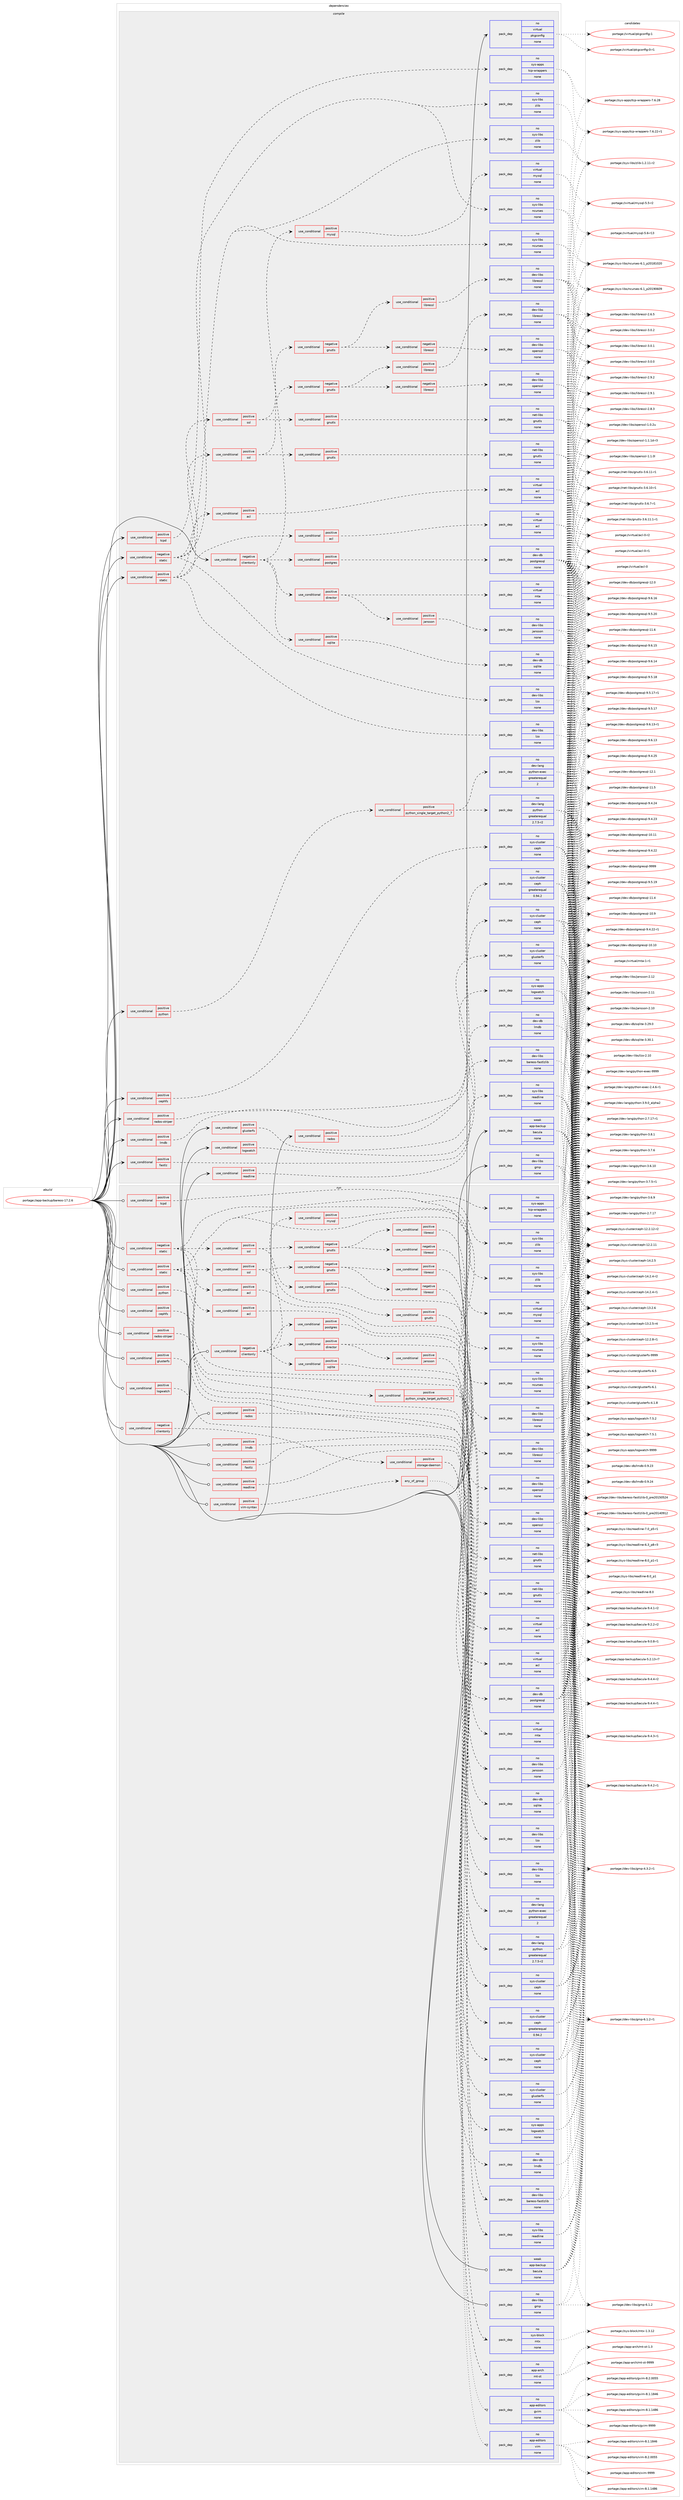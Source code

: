 digraph prolog {

# *************
# Graph options
# *************

newrank=true;
concentrate=true;
compound=true;
graph [rankdir=LR,fontname=Helvetica,fontsize=10,ranksep=1.5];#, ranksep=2.5, nodesep=0.2];
edge  [arrowhead=vee];
node  [fontname=Helvetica,fontsize=10];

# **********
# The ebuild
# **********

subgraph cluster_leftcol {
color=gray;
label=<<i>ebuild</i>>;
id [label="portage://app-backup/bareos-17.2.6", color=red, width=4, href="../app-backup/bareos-17.2.6.svg"];
}

# ****************
# The dependencies
# ****************

subgraph cluster_midcol {
color=gray;
label=<<i>dependencies</i>>;
subgraph cluster_compile {
fillcolor="#eeeeee";
style=filled;
label=<<i>compile</i>>;
subgraph cond152334 {
dependency646546 [label=<<TABLE BORDER="0" CELLBORDER="1" CELLSPACING="0" CELLPADDING="4"><TR><TD ROWSPAN="3" CELLPADDING="10">use_conditional</TD></TR><TR><TD>negative</TD></TR><TR><TD>clientonly</TD></TR></TABLE>>, shape=none, color=red];
subgraph cond152335 {
dependency646547 [label=<<TABLE BORDER="0" CELLBORDER="1" CELLSPACING="0" CELLPADDING="4"><TR><TD ROWSPAN="3" CELLPADDING="10">use_conditional</TD></TR><TR><TD>positive</TD></TR><TR><TD>postgres</TD></TR></TABLE>>, shape=none, color=red];
subgraph pack485615 {
dependency646548 [label=<<TABLE BORDER="0" CELLBORDER="1" CELLSPACING="0" CELLPADDING="4" WIDTH="220"><TR><TD ROWSPAN="6" CELLPADDING="30">pack_dep</TD></TR><TR><TD WIDTH="110">no</TD></TR><TR><TD>dev-db</TD></TR><TR><TD>postgresql</TD></TR><TR><TD>none</TD></TR><TR><TD></TD></TR></TABLE>>, shape=none, color=blue];
}
dependency646547:e -> dependency646548:w [weight=20,style="dashed",arrowhead="vee"];
}
dependency646546:e -> dependency646547:w [weight=20,style="dashed",arrowhead="vee"];
subgraph cond152336 {
dependency646549 [label=<<TABLE BORDER="0" CELLBORDER="1" CELLSPACING="0" CELLPADDING="4"><TR><TD ROWSPAN="3" CELLPADDING="10">use_conditional</TD></TR><TR><TD>positive</TD></TR><TR><TD>mysql</TD></TR></TABLE>>, shape=none, color=red];
subgraph pack485616 {
dependency646550 [label=<<TABLE BORDER="0" CELLBORDER="1" CELLSPACING="0" CELLPADDING="4" WIDTH="220"><TR><TD ROWSPAN="6" CELLPADDING="30">pack_dep</TD></TR><TR><TD WIDTH="110">no</TD></TR><TR><TD>virtual</TD></TR><TR><TD>mysql</TD></TR><TR><TD>none</TD></TR><TR><TD></TD></TR></TABLE>>, shape=none, color=blue];
}
dependency646549:e -> dependency646550:w [weight=20,style="dashed",arrowhead="vee"];
}
dependency646546:e -> dependency646549:w [weight=20,style="dashed",arrowhead="vee"];
subgraph cond152337 {
dependency646551 [label=<<TABLE BORDER="0" CELLBORDER="1" CELLSPACING="0" CELLPADDING="4"><TR><TD ROWSPAN="3" CELLPADDING="10">use_conditional</TD></TR><TR><TD>positive</TD></TR><TR><TD>sqlite</TD></TR></TABLE>>, shape=none, color=red];
subgraph pack485617 {
dependency646552 [label=<<TABLE BORDER="0" CELLBORDER="1" CELLSPACING="0" CELLPADDING="4" WIDTH="220"><TR><TD ROWSPAN="6" CELLPADDING="30">pack_dep</TD></TR><TR><TD WIDTH="110">no</TD></TR><TR><TD>dev-db</TD></TR><TR><TD>sqlite</TD></TR><TR><TD>none</TD></TR><TR><TD></TD></TR></TABLE>>, shape=none, color=blue];
}
dependency646551:e -> dependency646552:w [weight=20,style="dashed",arrowhead="vee"];
}
dependency646546:e -> dependency646551:w [weight=20,style="dashed",arrowhead="vee"];
subgraph cond152338 {
dependency646553 [label=<<TABLE BORDER="0" CELLBORDER="1" CELLSPACING="0" CELLPADDING="4"><TR><TD ROWSPAN="3" CELLPADDING="10">use_conditional</TD></TR><TR><TD>positive</TD></TR><TR><TD>director</TD></TR></TABLE>>, shape=none, color=red];
subgraph pack485618 {
dependency646554 [label=<<TABLE BORDER="0" CELLBORDER="1" CELLSPACING="0" CELLPADDING="4" WIDTH="220"><TR><TD ROWSPAN="6" CELLPADDING="30">pack_dep</TD></TR><TR><TD WIDTH="110">no</TD></TR><TR><TD>virtual</TD></TR><TR><TD>mta</TD></TR><TR><TD>none</TD></TR><TR><TD></TD></TR></TABLE>>, shape=none, color=blue];
}
dependency646553:e -> dependency646554:w [weight=20,style="dashed",arrowhead="vee"];
subgraph cond152339 {
dependency646555 [label=<<TABLE BORDER="0" CELLBORDER="1" CELLSPACING="0" CELLPADDING="4"><TR><TD ROWSPAN="3" CELLPADDING="10">use_conditional</TD></TR><TR><TD>positive</TD></TR><TR><TD>jansson</TD></TR></TABLE>>, shape=none, color=red];
subgraph pack485619 {
dependency646556 [label=<<TABLE BORDER="0" CELLBORDER="1" CELLSPACING="0" CELLPADDING="4" WIDTH="220"><TR><TD ROWSPAN="6" CELLPADDING="30">pack_dep</TD></TR><TR><TD WIDTH="110">no</TD></TR><TR><TD>dev-libs</TD></TR><TR><TD>jansson</TD></TR><TR><TD>none</TD></TR><TR><TD></TD></TR></TABLE>>, shape=none, color=blue];
}
dependency646555:e -> dependency646556:w [weight=20,style="dashed",arrowhead="vee"];
}
dependency646553:e -> dependency646555:w [weight=20,style="dashed",arrowhead="vee"];
}
dependency646546:e -> dependency646553:w [weight=20,style="dashed",arrowhead="vee"];
}
id:e -> dependency646546:w [weight=20,style="solid",arrowhead="vee"];
subgraph cond152340 {
dependency646557 [label=<<TABLE BORDER="0" CELLBORDER="1" CELLSPACING="0" CELLPADDING="4"><TR><TD ROWSPAN="3" CELLPADDING="10">use_conditional</TD></TR><TR><TD>negative</TD></TR><TR><TD>static</TD></TR></TABLE>>, shape=none, color=red];
subgraph cond152341 {
dependency646558 [label=<<TABLE BORDER="0" CELLBORDER="1" CELLSPACING="0" CELLPADDING="4"><TR><TD ROWSPAN="3" CELLPADDING="10">use_conditional</TD></TR><TR><TD>positive</TD></TR><TR><TD>acl</TD></TR></TABLE>>, shape=none, color=red];
subgraph pack485620 {
dependency646559 [label=<<TABLE BORDER="0" CELLBORDER="1" CELLSPACING="0" CELLPADDING="4" WIDTH="220"><TR><TD ROWSPAN="6" CELLPADDING="30">pack_dep</TD></TR><TR><TD WIDTH="110">no</TD></TR><TR><TD>virtual</TD></TR><TR><TD>acl</TD></TR><TR><TD>none</TD></TR><TR><TD></TD></TR></TABLE>>, shape=none, color=blue];
}
dependency646558:e -> dependency646559:w [weight=20,style="dashed",arrowhead="vee"];
}
dependency646557:e -> dependency646558:w [weight=20,style="dashed",arrowhead="vee"];
subgraph pack485621 {
dependency646560 [label=<<TABLE BORDER="0" CELLBORDER="1" CELLSPACING="0" CELLPADDING="4" WIDTH="220"><TR><TD ROWSPAN="6" CELLPADDING="30">pack_dep</TD></TR><TR><TD WIDTH="110">no</TD></TR><TR><TD>dev-libs</TD></TR><TR><TD>lzo</TD></TR><TR><TD>none</TD></TR><TR><TD></TD></TR></TABLE>>, shape=none, color=blue];
}
dependency646557:e -> dependency646560:w [weight=20,style="dashed",arrowhead="vee"];
subgraph cond152342 {
dependency646561 [label=<<TABLE BORDER="0" CELLBORDER="1" CELLSPACING="0" CELLPADDING="4"><TR><TD ROWSPAN="3" CELLPADDING="10">use_conditional</TD></TR><TR><TD>positive</TD></TR><TR><TD>ssl</TD></TR></TABLE>>, shape=none, color=red];
subgraph cond152343 {
dependency646562 [label=<<TABLE BORDER="0" CELLBORDER="1" CELLSPACING="0" CELLPADDING="4"><TR><TD ROWSPAN="3" CELLPADDING="10">use_conditional</TD></TR><TR><TD>negative</TD></TR><TR><TD>gnutls</TD></TR></TABLE>>, shape=none, color=red];
subgraph cond152344 {
dependency646563 [label=<<TABLE BORDER="0" CELLBORDER="1" CELLSPACING="0" CELLPADDING="4"><TR><TD ROWSPAN="3" CELLPADDING="10">use_conditional</TD></TR><TR><TD>negative</TD></TR><TR><TD>libressl</TD></TR></TABLE>>, shape=none, color=red];
subgraph pack485622 {
dependency646564 [label=<<TABLE BORDER="0" CELLBORDER="1" CELLSPACING="0" CELLPADDING="4" WIDTH="220"><TR><TD ROWSPAN="6" CELLPADDING="30">pack_dep</TD></TR><TR><TD WIDTH="110">no</TD></TR><TR><TD>dev-libs</TD></TR><TR><TD>openssl</TD></TR><TR><TD>none</TD></TR><TR><TD></TD></TR></TABLE>>, shape=none, color=blue];
}
dependency646563:e -> dependency646564:w [weight=20,style="dashed",arrowhead="vee"];
}
dependency646562:e -> dependency646563:w [weight=20,style="dashed",arrowhead="vee"];
subgraph cond152345 {
dependency646565 [label=<<TABLE BORDER="0" CELLBORDER="1" CELLSPACING="0" CELLPADDING="4"><TR><TD ROWSPAN="3" CELLPADDING="10">use_conditional</TD></TR><TR><TD>positive</TD></TR><TR><TD>libressl</TD></TR></TABLE>>, shape=none, color=red];
subgraph pack485623 {
dependency646566 [label=<<TABLE BORDER="0" CELLBORDER="1" CELLSPACING="0" CELLPADDING="4" WIDTH="220"><TR><TD ROWSPAN="6" CELLPADDING="30">pack_dep</TD></TR><TR><TD WIDTH="110">no</TD></TR><TR><TD>dev-libs</TD></TR><TR><TD>libressl</TD></TR><TR><TD>none</TD></TR><TR><TD></TD></TR></TABLE>>, shape=none, color=blue];
}
dependency646565:e -> dependency646566:w [weight=20,style="dashed",arrowhead="vee"];
}
dependency646562:e -> dependency646565:w [weight=20,style="dashed",arrowhead="vee"];
}
dependency646561:e -> dependency646562:w [weight=20,style="dashed",arrowhead="vee"];
subgraph cond152346 {
dependency646567 [label=<<TABLE BORDER="0" CELLBORDER="1" CELLSPACING="0" CELLPADDING="4"><TR><TD ROWSPAN="3" CELLPADDING="10">use_conditional</TD></TR><TR><TD>positive</TD></TR><TR><TD>gnutls</TD></TR></TABLE>>, shape=none, color=red];
subgraph pack485624 {
dependency646568 [label=<<TABLE BORDER="0" CELLBORDER="1" CELLSPACING="0" CELLPADDING="4" WIDTH="220"><TR><TD ROWSPAN="6" CELLPADDING="30">pack_dep</TD></TR><TR><TD WIDTH="110">no</TD></TR><TR><TD>net-libs</TD></TR><TR><TD>gnutls</TD></TR><TR><TD>none</TD></TR><TR><TD></TD></TR></TABLE>>, shape=none, color=blue];
}
dependency646567:e -> dependency646568:w [weight=20,style="dashed",arrowhead="vee"];
}
dependency646561:e -> dependency646567:w [weight=20,style="dashed",arrowhead="vee"];
}
dependency646557:e -> dependency646561:w [weight=20,style="dashed",arrowhead="vee"];
subgraph pack485625 {
dependency646569 [label=<<TABLE BORDER="0" CELLBORDER="1" CELLSPACING="0" CELLPADDING="4" WIDTH="220"><TR><TD ROWSPAN="6" CELLPADDING="30">pack_dep</TD></TR><TR><TD WIDTH="110">no</TD></TR><TR><TD>sys-libs</TD></TR><TR><TD>ncurses</TD></TR><TR><TD>none</TD></TR><TR><TD></TD></TR></TABLE>>, shape=none, color=blue];
}
dependency646557:e -> dependency646569:w [weight=20,style="dashed",arrowhead="vee"];
subgraph pack485626 {
dependency646570 [label=<<TABLE BORDER="0" CELLBORDER="1" CELLSPACING="0" CELLPADDING="4" WIDTH="220"><TR><TD ROWSPAN="6" CELLPADDING="30">pack_dep</TD></TR><TR><TD WIDTH="110">no</TD></TR><TR><TD>sys-libs</TD></TR><TR><TD>zlib</TD></TR><TR><TD>none</TD></TR><TR><TD></TD></TR></TABLE>>, shape=none, color=blue];
}
dependency646557:e -> dependency646570:w [weight=20,style="dashed",arrowhead="vee"];
}
id:e -> dependency646557:w [weight=20,style="solid",arrowhead="vee"];
subgraph cond152347 {
dependency646571 [label=<<TABLE BORDER="0" CELLBORDER="1" CELLSPACING="0" CELLPADDING="4"><TR><TD ROWSPAN="3" CELLPADDING="10">use_conditional</TD></TR><TR><TD>positive</TD></TR><TR><TD>cephfs</TD></TR></TABLE>>, shape=none, color=red];
subgraph pack485627 {
dependency646572 [label=<<TABLE BORDER="0" CELLBORDER="1" CELLSPACING="0" CELLPADDING="4" WIDTH="220"><TR><TD ROWSPAN="6" CELLPADDING="30">pack_dep</TD></TR><TR><TD WIDTH="110">no</TD></TR><TR><TD>sys-cluster</TD></TR><TR><TD>ceph</TD></TR><TR><TD>none</TD></TR><TR><TD></TD></TR></TABLE>>, shape=none, color=blue];
}
dependency646571:e -> dependency646572:w [weight=20,style="dashed",arrowhead="vee"];
}
id:e -> dependency646571:w [weight=20,style="solid",arrowhead="vee"];
subgraph cond152348 {
dependency646573 [label=<<TABLE BORDER="0" CELLBORDER="1" CELLSPACING="0" CELLPADDING="4"><TR><TD ROWSPAN="3" CELLPADDING="10">use_conditional</TD></TR><TR><TD>positive</TD></TR><TR><TD>fastlz</TD></TR></TABLE>>, shape=none, color=red];
subgraph pack485628 {
dependency646574 [label=<<TABLE BORDER="0" CELLBORDER="1" CELLSPACING="0" CELLPADDING="4" WIDTH="220"><TR><TD ROWSPAN="6" CELLPADDING="30">pack_dep</TD></TR><TR><TD WIDTH="110">no</TD></TR><TR><TD>dev-libs</TD></TR><TR><TD>bareos-fastlzlib</TD></TR><TR><TD>none</TD></TR><TR><TD></TD></TR></TABLE>>, shape=none, color=blue];
}
dependency646573:e -> dependency646574:w [weight=20,style="dashed",arrowhead="vee"];
}
id:e -> dependency646573:w [weight=20,style="solid",arrowhead="vee"];
subgraph cond152349 {
dependency646575 [label=<<TABLE BORDER="0" CELLBORDER="1" CELLSPACING="0" CELLPADDING="4"><TR><TD ROWSPAN="3" CELLPADDING="10">use_conditional</TD></TR><TR><TD>positive</TD></TR><TR><TD>glusterfs</TD></TR></TABLE>>, shape=none, color=red];
subgraph pack485629 {
dependency646576 [label=<<TABLE BORDER="0" CELLBORDER="1" CELLSPACING="0" CELLPADDING="4" WIDTH="220"><TR><TD ROWSPAN="6" CELLPADDING="30">pack_dep</TD></TR><TR><TD WIDTH="110">no</TD></TR><TR><TD>sys-cluster</TD></TR><TR><TD>glusterfs</TD></TR><TR><TD>none</TD></TR><TR><TD></TD></TR></TABLE>>, shape=none, color=blue];
}
dependency646575:e -> dependency646576:w [weight=20,style="dashed",arrowhead="vee"];
}
id:e -> dependency646575:w [weight=20,style="solid",arrowhead="vee"];
subgraph cond152350 {
dependency646577 [label=<<TABLE BORDER="0" CELLBORDER="1" CELLSPACING="0" CELLPADDING="4"><TR><TD ROWSPAN="3" CELLPADDING="10">use_conditional</TD></TR><TR><TD>positive</TD></TR><TR><TD>lmdb</TD></TR></TABLE>>, shape=none, color=red];
subgraph pack485630 {
dependency646578 [label=<<TABLE BORDER="0" CELLBORDER="1" CELLSPACING="0" CELLPADDING="4" WIDTH="220"><TR><TD ROWSPAN="6" CELLPADDING="30">pack_dep</TD></TR><TR><TD WIDTH="110">no</TD></TR><TR><TD>dev-db</TD></TR><TR><TD>lmdb</TD></TR><TR><TD>none</TD></TR><TR><TD></TD></TR></TABLE>>, shape=none, color=blue];
}
dependency646577:e -> dependency646578:w [weight=20,style="dashed",arrowhead="vee"];
}
id:e -> dependency646577:w [weight=20,style="solid",arrowhead="vee"];
subgraph cond152351 {
dependency646579 [label=<<TABLE BORDER="0" CELLBORDER="1" CELLSPACING="0" CELLPADDING="4"><TR><TD ROWSPAN="3" CELLPADDING="10">use_conditional</TD></TR><TR><TD>positive</TD></TR><TR><TD>logwatch</TD></TR></TABLE>>, shape=none, color=red];
subgraph pack485631 {
dependency646580 [label=<<TABLE BORDER="0" CELLBORDER="1" CELLSPACING="0" CELLPADDING="4" WIDTH="220"><TR><TD ROWSPAN="6" CELLPADDING="30">pack_dep</TD></TR><TR><TD WIDTH="110">no</TD></TR><TR><TD>sys-apps</TD></TR><TR><TD>logwatch</TD></TR><TR><TD>none</TD></TR><TR><TD></TD></TR></TABLE>>, shape=none, color=blue];
}
dependency646579:e -> dependency646580:w [weight=20,style="dashed",arrowhead="vee"];
}
id:e -> dependency646579:w [weight=20,style="solid",arrowhead="vee"];
subgraph cond152352 {
dependency646581 [label=<<TABLE BORDER="0" CELLBORDER="1" CELLSPACING="0" CELLPADDING="4"><TR><TD ROWSPAN="3" CELLPADDING="10">use_conditional</TD></TR><TR><TD>positive</TD></TR><TR><TD>python</TD></TR></TABLE>>, shape=none, color=red];
subgraph cond152353 {
dependency646582 [label=<<TABLE BORDER="0" CELLBORDER="1" CELLSPACING="0" CELLPADDING="4"><TR><TD ROWSPAN="3" CELLPADDING="10">use_conditional</TD></TR><TR><TD>positive</TD></TR><TR><TD>python_single_target_python2_7</TD></TR></TABLE>>, shape=none, color=red];
subgraph pack485632 {
dependency646583 [label=<<TABLE BORDER="0" CELLBORDER="1" CELLSPACING="0" CELLPADDING="4" WIDTH="220"><TR><TD ROWSPAN="6" CELLPADDING="30">pack_dep</TD></TR><TR><TD WIDTH="110">no</TD></TR><TR><TD>dev-lang</TD></TR><TR><TD>python</TD></TR><TR><TD>greaterequal</TD></TR><TR><TD>2.7.5-r2</TD></TR></TABLE>>, shape=none, color=blue];
}
dependency646582:e -> dependency646583:w [weight=20,style="dashed",arrowhead="vee"];
subgraph pack485633 {
dependency646584 [label=<<TABLE BORDER="0" CELLBORDER="1" CELLSPACING="0" CELLPADDING="4" WIDTH="220"><TR><TD ROWSPAN="6" CELLPADDING="30">pack_dep</TD></TR><TR><TD WIDTH="110">no</TD></TR><TR><TD>dev-lang</TD></TR><TR><TD>python-exec</TD></TR><TR><TD>greaterequal</TD></TR><TR><TD>2</TD></TR></TABLE>>, shape=none, color=blue];
}
dependency646582:e -> dependency646584:w [weight=20,style="dashed",arrowhead="vee"];
}
dependency646581:e -> dependency646582:w [weight=20,style="dashed",arrowhead="vee"];
}
id:e -> dependency646581:w [weight=20,style="solid",arrowhead="vee"];
subgraph cond152354 {
dependency646585 [label=<<TABLE BORDER="0" CELLBORDER="1" CELLSPACING="0" CELLPADDING="4"><TR><TD ROWSPAN="3" CELLPADDING="10">use_conditional</TD></TR><TR><TD>positive</TD></TR><TR><TD>rados</TD></TR></TABLE>>, shape=none, color=red];
subgraph pack485634 {
dependency646586 [label=<<TABLE BORDER="0" CELLBORDER="1" CELLSPACING="0" CELLPADDING="4" WIDTH="220"><TR><TD ROWSPAN="6" CELLPADDING="30">pack_dep</TD></TR><TR><TD WIDTH="110">no</TD></TR><TR><TD>sys-cluster</TD></TR><TR><TD>ceph</TD></TR><TR><TD>none</TD></TR><TR><TD></TD></TR></TABLE>>, shape=none, color=blue];
}
dependency646585:e -> dependency646586:w [weight=20,style="dashed",arrowhead="vee"];
}
id:e -> dependency646585:w [weight=20,style="solid",arrowhead="vee"];
subgraph cond152355 {
dependency646587 [label=<<TABLE BORDER="0" CELLBORDER="1" CELLSPACING="0" CELLPADDING="4"><TR><TD ROWSPAN="3" CELLPADDING="10">use_conditional</TD></TR><TR><TD>positive</TD></TR><TR><TD>rados-striper</TD></TR></TABLE>>, shape=none, color=red];
subgraph pack485635 {
dependency646588 [label=<<TABLE BORDER="0" CELLBORDER="1" CELLSPACING="0" CELLPADDING="4" WIDTH="220"><TR><TD ROWSPAN="6" CELLPADDING="30">pack_dep</TD></TR><TR><TD WIDTH="110">no</TD></TR><TR><TD>sys-cluster</TD></TR><TR><TD>ceph</TD></TR><TR><TD>greaterequal</TD></TR><TR><TD>0.94.2</TD></TR></TABLE>>, shape=none, color=blue];
}
dependency646587:e -> dependency646588:w [weight=20,style="dashed",arrowhead="vee"];
}
id:e -> dependency646587:w [weight=20,style="solid",arrowhead="vee"];
subgraph cond152356 {
dependency646589 [label=<<TABLE BORDER="0" CELLBORDER="1" CELLSPACING="0" CELLPADDING="4"><TR><TD ROWSPAN="3" CELLPADDING="10">use_conditional</TD></TR><TR><TD>positive</TD></TR><TR><TD>readline</TD></TR></TABLE>>, shape=none, color=red];
subgraph pack485636 {
dependency646590 [label=<<TABLE BORDER="0" CELLBORDER="1" CELLSPACING="0" CELLPADDING="4" WIDTH="220"><TR><TD ROWSPAN="6" CELLPADDING="30">pack_dep</TD></TR><TR><TD WIDTH="110">no</TD></TR><TR><TD>sys-libs</TD></TR><TR><TD>readline</TD></TR><TR><TD>none</TD></TR><TR><TD></TD></TR></TABLE>>, shape=none, color=blue];
}
dependency646589:e -> dependency646590:w [weight=20,style="dashed",arrowhead="vee"];
}
id:e -> dependency646589:w [weight=20,style="solid",arrowhead="vee"];
subgraph cond152357 {
dependency646591 [label=<<TABLE BORDER="0" CELLBORDER="1" CELLSPACING="0" CELLPADDING="4"><TR><TD ROWSPAN="3" CELLPADDING="10">use_conditional</TD></TR><TR><TD>positive</TD></TR><TR><TD>static</TD></TR></TABLE>>, shape=none, color=red];
subgraph cond152358 {
dependency646592 [label=<<TABLE BORDER="0" CELLBORDER="1" CELLSPACING="0" CELLPADDING="4"><TR><TD ROWSPAN="3" CELLPADDING="10">use_conditional</TD></TR><TR><TD>positive</TD></TR><TR><TD>acl</TD></TR></TABLE>>, shape=none, color=red];
subgraph pack485637 {
dependency646593 [label=<<TABLE BORDER="0" CELLBORDER="1" CELLSPACING="0" CELLPADDING="4" WIDTH="220"><TR><TD ROWSPAN="6" CELLPADDING="30">pack_dep</TD></TR><TR><TD WIDTH="110">no</TD></TR><TR><TD>virtual</TD></TR><TR><TD>acl</TD></TR><TR><TD>none</TD></TR><TR><TD></TD></TR></TABLE>>, shape=none, color=blue];
}
dependency646592:e -> dependency646593:w [weight=20,style="dashed",arrowhead="vee"];
}
dependency646591:e -> dependency646592:w [weight=20,style="dashed",arrowhead="vee"];
subgraph pack485638 {
dependency646594 [label=<<TABLE BORDER="0" CELLBORDER="1" CELLSPACING="0" CELLPADDING="4" WIDTH="220"><TR><TD ROWSPAN="6" CELLPADDING="30">pack_dep</TD></TR><TR><TD WIDTH="110">no</TD></TR><TR><TD>sys-libs</TD></TR><TR><TD>zlib</TD></TR><TR><TD>none</TD></TR><TR><TD></TD></TR></TABLE>>, shape=none, color=blue];
}
dependency646591:e -> dependency646594:w [weight=20,style="dashed",arrowhead="vee"];
subgraph pack485639 {
dependency646595 [label=<<TABLE BORDER="0" CELLBORDER="1" CELLSPACING="0" CELLPADDING="4" WIDTH="220"><TR><TD ROWSPAN="6" CELLPADDING="30">pack_dep</TD></TR><TR><TD WIDTH="110">no</TD></TR><TR><TD>dev-libs</TD></TR><TR><TD>lzo</TD></TR><TR><TD>none</TD></TR><TR><TD></TD></TR></TABLE>>, shape=none, color=blue];
}
dependency646591:e -> dependency646595:w [weight=20,style="dashed",arrowhead="vee"];
subgraph pack485640 {
dependency646596 [label=<<TABLE BORDER="0" CELLBORDER="1" CELLSPACING="0" CELLPADDING="4" WIDTH="220"><TR><TD ROWSPAN="6" CELLPADDING="30">pack_dep</TD></TR><TR><TD WIDTH="110">no</TD></TR><TR><TD>sys-libs</TD></TR><TR><TD>ncurses</TD></TR><TR><TD>none</TD></TR><TR><TD></TD></TR></TABLE>>, shape=none, color=blue];
}
dependency646591:e -> dependency646596:w [weight=20,style="dashed",arrowhead="vee"];
subgraph cond152359 {
dependency646597 [label=<<TABLE BORDER="0" CELLBORDER="1" CELLSPACING="0" CELLPADDING="4"><TR><TD ROWSPAN="3" CELLPADDING="10">use_conditional</TD></TR><TR><TD>positive</TD></TR><TR><TD>ssl</TD></TR></TABLE>>, shape=none, color=red];
subgraph cond152360 {
dependency646598 [label=<<TABLE BORDER="0" CELLBORDER="1" CELLSPACING="0" CELLPADDING="4"><TR><TD ROWSPAN="3" CELLPADDING="10">use_conditional</TD></TR><TR><TD>negative</TD></TR><TR><TD>gnutls</TD></TR></TABLE>>, shape=none, color=red];
subgraph cond152361 {
dependency646599 [label=<<TABLE BORDER="0" CELLBORDER="1" CELLSPACING="0" CELLPADDING="4"><TR><TD ROWSPAN="3" CELLPADDING="10">use_conditional</TD></TR><TR><TD>negative</TD></TR><TR><TD>libressl</TD></TR></TABLE>>, shape=none, color=red];
subgraph pack485641 {
dependency646600 [label=<<TABLE BORDER="0" CELLBORDER="1" CELLSPACING="0" CELLPADDING="4" WIDTH="220"><TR><TD ROWSPAN="6" CELLPADDING="30">pack_dep</TD></TR><TR><TD WIDTH="110">no</TD></TR><TR><TD>dev-libs</TD></TR><TR><TD>openssl</TD></TR><TR><TD>none</TD></TR><TR><TD></TD></TR></TABLE>>, shape=none, color=blue];
}
dependency646599:e -> dependency646600:w [weight=20,style="dashed",arrowhead="vee"];
}
dependency646598:e -> dependency646599:w [weight=20,style="dashed",arrowhead="vee"];
subgraph cond152362 {
dependency646601 [label=<<TABLE BORDER="0" CELLBORDER="1" CELLSPACING="0" CELLPADDING="4"><TR><TD ROWSPAN="3" CELLPADDING="10">use_conditional</TD></TR><TR><TD>positive</TD></TR><TR><TD>libressl</TD></TR></TABLE>>, shape=none, color=red];
subgraph pack485642 {
dependency646602 [label=<<TABLE BORDER="0" CELLBORDER="1" CELLSPACING="0" CELLPADDING="4" WIDTH="220"><TR><TD ROWSPAN="6" CELLPADDING="30">pack_dep</TD></TR><TR><TD WIDTH="110">no</TD></TR><TR><TD>dev-libs</TD></TR><TR><TD>libressl</TD></TR><TR><TD>none</TD></TR><TR><TD></TD></TR></TABLE>>, shape=none, color=blue];
}
dependency646601:e -> dependency646602:w [weight=20,style="dashed",arrowhead="vee"];
}
dependency646598:e -> dependency646601:w [weight=20,style="dashed",arrowhead="vee"];
}
dependency646597:e -> dependency646598:w [weight=20,style="dashed",arrowhead="vee"];
subgraph cond152363 {
dependency646603 [label=<<TABLE BORDER="0" CELLBORDER="1" CELLSPACING="0" CELLPADDING="4"><TR><TD ROWSPAN="3" CELLPADDING="10">use_conditional</TD></TR><TR><TD>positive</TD></TR><TR><TD>gnutls</TD></TR></TABLE>>, shape=none, color=red];
subgraph pack485643 {
dependency646604 [label=<<TABLE BORDER="0" CELLBORDER="1" CELLSPACING="0" CELLPADDING="4" WIDTH="220"><TR><TD ROWSPAN="6" CELLPADDING="30">pack_dep</TD></TR><TR><TD WIDTH="110">no</TD></TR><TR><TD>net-libs</TD></TR><TR><TD>gnutls</TD></TR><TR><TD>none</TD></TR><TR><TD></TD></TR></TABLE>>, shape=none, color=blue];
}
dependency646603:e -> dependency646604:w [weight=20,style="dashed",arrowhead="vee"];
}
dependency646597:e -> dependency646603:w [weight=20,style="dashed",arrowhead="vee"];
}
dependency646591:e -> dependency646597:w [weight=20,style="dashed",arrowhead="vee"];
}
id:e -> dependency646591:w [weight=20,style="solid",arrowhead="vee"];
subgraph cond152364 {
dependency646605 [label=<<TABLE BORDER="0" CELLBORDER="1" CELLSPACING="0" CELLPADDING="4"><TR><TD ROWSPAN="3" CELLPADDING="10">use_conditional</TD></TR><TR><TD>positive</TD></TR><TR><TD>tcpd</TD></TR></TABLE>>, shape=none, color=red];
subgraph pack485644 {
dependency646606 [label=<<TABLE BORDER="0" CELLBORDER="1" CELLSPACING="0" CELLPADDING="4" WIDTH="220"><TR><TD ROWSPAN="6" CELLPADDING="30">pack_dep</TD></TR><TR><TD WIDTH="110">no</TD></TR><TR><TD>sys-apps</TD></TR><TR><TD>tcp-wrappers</TD></TR><TR><TD>none</TD></TR><TR><TD></TD></TR></TABLE>>, shape=none, color=blue];
}
dependency646605:e -> dependency646606:w [weight=20,style="dashed",arrowhead="vee"];
}
id:e -> dependency646605:w [weight=20,style="solid",arrowhead="vee"];
subgraph pack485645 {
dependency646607 [label=<<TABLE BORDER="0" CELLBORDER="1" CELLSPACING="0" CELLPADDING="4" WIDTH="220"><TR><TD ROWSPAN="6" CELLPADDING="30">pack_dep</TD></TR><TR><TD WIDTH="110">no</TD></TR><TR><TD>dev-libs</TD></TR><TR><TD>gmp</TD></TR><TR><TD>none</TD></TR><TR><TD></TD></TR></TABLE>>, shape=none, color=blue];
}
id:e -> dependency646607:w [weight=20,style="solid",arrowhead="vee"];
subgraph pack485646 {
dependency646608 [label=<<TABLE BORDER="0" CELLBORDER="1" CELLSPACING="0" CELLPADDING="4" WIDTH="220"><TR><TD ROWSPAN="6" CELLPADDING="30">pack_dep</TD></TR><TR><TD WIDTH="110">no</TD></TR><TR><TD>virtual</TD></TR><TR><TD>pkgconfig</TD></TR><TR><TD>none</TD></TR><TR><TD></TD></TR></TABLE>>, shape=none, color=blue];
}
id:e -> dependency646608:w [weight=20,style="solid",arrowhead="vee"];
subgraph pack485647 {
dependency646609 [label=<<TABLE BORDER="0" CELLBORDER="1" CELLSPACING="0" CELLPADDING="4" WIDTH="220"><TR><TD ROWSPAN="6" CELLPADDING="30">pack_dep</TD></TR><TR><TD WIDTH="110">weak</TD></TR><TR><TD>app-backup</TD></TR><TR><TD>bacula</TD></TR><TR><TD>none</TD></TR><TR><TD></TD></TR></TABLE>>, shape=none, color=blue];
}
id:e -> dependency646609:w [weight=20,style="solid",arrowhead="vee"];
}
subgraph cluster_compileandrun {
fillcolor="#eeeeee";
style=filled;
label=<<i>compile and run</i>>;
}
subgraph cluster_run {
fillcolor="#eeeeee";
style=filled;
label=<<i>run</i>>;
subgraph cond152365 {
dependency646610 [label=<<TABLE BORDER="0" CELLBORDER="1" CELLSPACING="0" CELLPADDING="4"><TR><TD ROWSPAN="3" CELLPADDING="10">use_conditional</TD></TR><TR><TD>negative</TD></TR><TR><TD>clientonly</TD></TR></TABLE>>, shape=none, color=red];
subgraph cond152366 {
dependency646611 [label=<<TABLE BORDER="0" CELLBORDER="1" CELLSPACING="0" CELLPADDING="4"><TR><TD ROWSPAN="3" CELLPADDING="10">use_conditional</TD></TR><TR><TD>positive</TD></TR><TR><TD>postgres</TD></TR></TABLE>>, shape=none, color=red];
subgraph pack485648 {
dependency646612 [label=<<TABLE BORDER="0" CELLBORDER="1" CELLSPACING="0" CELLPADDING="4" WIDTH="220"><TR><TD ROWSPAN="6" CELLPADDING="30">pack_dep</TD></TR><TR><TD WIDTH="110">no</TD></TR><TR><TD>dev-db</TD></TR><TR><TD>postgresql</TD></TR><TR><TD>none</TD></TR><TR><TD></TD></TR></TABLE>>, shape=none, color=blue];
}
dependency646611:e -> dependency646612:w [weight=20,style="dashed",arrowhead="vee"];
}
dependency646610:e -> dependency646611:w [weight=20,style="dashed",arrowhead="vee"];
subgraph cond152367 {
dependency646613 [label=<<TABLE BORDER="0" CELLBORDER="1" CELLSPACING="0" CELLPADDING="4"><TR><TD ROWSPAN="3" CELLPADDING="10">use_conditional</TD></TR><TR><TD>positive</TD></TR><TR><TD>mysql</TD></TR></TABLE>>, shape=none, color=red];
subgraph pack485649 {
dependency646614 [label=<<TABLE BORDER="0" CELLBORDER="1" CELLSPACING="0" CELLPADDING="4" WIDTH="220"><TR><TD ROWSPAN="6" CELLPADDING="30">pack_dep</TD></TR><TR><TD WIDTH="110">no</TD></TR><TR><TD>virtual</TD></TR><TR><TD>mysql</TD></TR><TR><TD>none</TD></TR><TR><TD></TD></TR></TABLE>>, shape=none, color=blue];
}
dependency646613:e -> dependency646614:w [weight=20,style="dashed",arrowhead="vee"];
}
dependency646610:e -> dependency646613:w [weight=20,style="dashed",arrowhead="vee"];
subgraph cond152368 {
dependency646615 [label=<<TABLE BORDER="0" CELLBORDER="1" CELLSPACING="0" CELLPADDING="4"><TR><TD ROWSPAN="3" CELLPADDING="10">use_conditional</TD></TR><TR><TD>positive</TD></TR><TR><TD>sqlite</TD></TR></TABLE>>, shape=none, color=red];
subgraph pack485650 {
dependency646616 [label=<<TABLE BORDER="0" CELLBORDER="1" CELLSPACING="0" CELLPADDING="4" WIDTH="220"><TR><TD ROWSPAN="6" CELLPADDING="30">pack_dep</TD></TR><TR><TD WIDTH="110">no</TD></TR><TR><TD>dev-db</TD></TR><TR><TD>sqlite</TD></TR><TR><TD>none</TD></TR><TR><TD></TD></TR></TABLE>>, shape=none, color=blue];
}
dependency646615:e -> dependency646616:w [weight=20,style="dashed",arrowhead="vee"];
}
dependency646610:e -> dependency646615:w [weight=20,style="dashed",arrowhead="vee"];
subgraph cond152369 {
dependency646617 [label=<<TABLE BORDER="0" CELLBORDER="1" CELLSPACING="0" CELLPADDING="4"><TR><TD ROWSPAN="3" CELLPADDING="10">use_conditional</TD></TR><TR><TD>positive</TD></TR><TR><TD>director</TD></TR></TABLE>>, shape=none, color=red];
subgraph pack485651 {
dependency646618 [label=<<TABLE BORDER="0" CELLBORDER="1" CELLSPACING="0" CELLPADDING="4" WIDTH="220"><TR><TD ROWSPAN="6" CELLPADDING="30">pack_dep</TD></TR><TR><TD WIDTH="110">no</TD></TR><TR><TD>virtual</TD></TR><TR><TD>mta</TD></TR><TR><TD>none</TD></TR><TR><TD></TD></TR></TABLE>>, shape=none, color=blue];
}
dependency646617:e -> dependency646618:w [weight=20,style="dashed",arrowhead="vee"];
subgraph cond152370 {
dependency646619 [label=<<TABLE BORDER="0" CELLBORDER="1" CELLSPACING="0" CELLPADDING="4"><TR><TD ROWSPAN="3" CELLPADDING="10">use_conditional</TD></TR><TR><TD>positive</TD></TR><TR><TD>jansson</TD></TR></TABLE>>, shape=none, color=red];
subgraph pack485652 {
dependency646620 [label=<<TABLE BORDER="0" CELLBORDER="1" CELLSPACING="0" CELLPADDING="4" WIDTH="220"><TR><TD ROWSPAN="6" CELLPADDING="30">pack_dep</TD></TR><TR><TD WIDTH="110">no</TD></TR><TR><TD>dev-libs</TD></TR><TR><TD>jansson</TD></TR><TR><TD>none</TD></TR><TR><TD></TD></TR></TABLE>>, shape=none, color=blue];
}
dependency646619:e -> dependency646620:w [weight=20,style="dashed",arrowhead="vee"];
}
dependency646617:e -> dependency646619:w [weight=20,style="dashed",arrowhead="vee"];
}
dependency646610:e -> dependency646617:w [weight=20,style="dashed",arrowhead="vee"];
}
id:e -> dependency646610:w [weight=20,style="solid",arrowhead="odot"];
subgraph cond152371 {
dependency646621 [label=<<TABLE BORDER="0" CELLBORDER="1" CELLSPACING="0" CELLPADDING="4"><TR><TD ROWSPAN="3" CELLPADDING="10">use_conditional</TD></TR><TR><TD>negative</TD></TR><TR><TD>clientonly</TD></TR></TABLE>>, shape=none, color=red];
subgraph cond152372 {
dependency646622 [label=<<TABLE BORDER="0" CELLBORDER="1" CELLSPACING="0" CELLPADDING="4"><TR><TD ROWSPAN="3" CELLPADDING="10">use_conditional</TD></TR><TR><TD>positive</TD></TR><TR><TD>storage-daemon</TD></TR></TABLE>>, shape=none, color=red];
subgraph pack485653 {
dependency646623 [label=<<TABLE BORDER="0" CELLBORDER="1" CELLSPACING="0" CELLPADDING="4" WIDTH="220"><TR><TD ROWSPAN="6" CELLPADDING="30">pack_dep</TD></TR><TR><TD WIDTH="110">no</TD></TR><TR><TD>sys-block</TD></TR><TR><TD>mtx</TD></TR><TR><TD>none</TD></TR><TR><TD></TD></TR></TABLE>>, shape=none, color=blue];
}
dependency646622:e -> dependency646623:w [weight=20,style="dashed",arrowhead="vee"];
subgraph pack485654 {
dependency646624 [label=<<TABLE BORDER="0" CELLBORDER="1" CELLSPACING="0" CELLPADDING="4" WIDTH="220"><TR><TD ROWSPAN="6" CELLPADDING="30">pack_dep</TD></TR><TR><TD WIDTH="110">no</TD></TR><TR><TD>app-arch</TD></TR><TR><TD>mt-st</TD></TR><TR><TD>none</TD></TR><TR><TD></TD></TR></TABLE>>, shape=none, color=blue];
}
dependency646622:e -> dependency646624:w [weight=20,style="dashed",arrowhead="vee"];
}
dependency646621:e -> dependency646622:w [weight=20,style="dashed",arrowhead="vee"];
}
id:e -> dependency646621:w [weight=20,style="solid",arrowhead="odot"];
subgraph cond152373 {
dependency646625 [label=<<TABLE BORDER="0" CELLBORDER="1" CELLSPACING="0" CELLPADDING="4"><TR><TD ROWSPAN="3" CELLPADDING="10">use_conditional</TD></TR><TR><TD>negative</TD></TR><TR><TD>static</TD></TR></TABLE>>, shape=none, color=red];
subgraph cond152374 {
dependency646626 [label=<<TABLE BORDER="0" CELLBORDER="1" CELLSPACING="0" CELLPADDING="4"><TR><TD ROWSPAN="3" CELLPADDING="10">use_conditional</TD></TR><TR><TD>positive</TD></TR><TR><TD>acl</TD></TR></TABLE>>, shape=none, color=red];
subgraph pack485655 {
dependency646627 [label=<<TABLE BORDER="0" CELLBORDER="1" CELLSPACING="0" CELLPADDING="4" WIDTH="220"><TR><TD ROWSPAN="6" CELLPADDING="30">pack_dep</TD></TR><TR><TD WIDTH="110">no</TD></TR><TR><TD>virtual</TD></TR><TR><TD>acl</TD></TR><TR><TD>none</TD></TR><TR><TD></TD></TR></TABLE>>, shape=none, color=blue];
}
dependency646626:e -> dependency646627:w [weight=20,style="dashed",arrowhead="vee"];
}
dependency646625:e -> dependency646626:w [weight=20,style="dashed",arrowhead="vee"];
subgraph pack485656 {
dependency646628 [label=<<TABLE BORDER="0" CELLBORDER="1" CELLSPACING="0" CELLPADDING="4" WIDTH="220"><TR><TD ROWSPAN="6" CELLPADDING="30">pack_dep</TD></TR><TR><TD WIDTH="110">no</TD></TR><TR><TD>dev-libs</TD></TR><TR><TD>lzo</TD></TR><TR><TD>none</TD></TR><TR><TD></TD></TR></TABLE>>, shape=none, color=blue];
}
dependency646625:e -> dependency646628:w [weight=20,style="dashed",arrowhead="vee"];
subgraph cond152375 {
dependency646629 [label=<<TABLE BORDER="0" CELLBORDER="1" CELLSPACING="0" CELLPADDING="4"><TR><TD ROWSPAN="3" CELLPADDING="10">use_conditional</TD></TR><TR><TD>positive</TD></TR><TR><TD>ssl</TD></TR></TABLE>>, shape=none, color=red];
subgraph cond152376 {
dependency646630 [label=<<TABLE BORDER="0" CELLBORDER="1" CELLSPACING="0" CELLPADDING="4"><TR><TD ROWSPAN="3" CELLPADDING="10">use_conditional</TD></TR><TR><TD>negative</TD></TR><TR><TD>gnutls</TD></TR></TABLE>>, shape=none, color=red];
subgraph cond152377 {
dependency646631 [label=<<TABLE BORDER="0" CELLBORDER="1" CELLSPACING="0" CELLPADDING="4"><TR><TD ROWSPAN="3" CELLPADDING="10">use_conditional</TD></TR><TR><TD>negative</TD></TR><TR><TD>libressl</TD></TR></TABLE>>, shape=none, color=red];
subgraph pack485657 {
dependency646632 [label=<<TABLE BORDER="0" CELLBORDER="1" CELLSPACING="0" CELLPADDING="4" WIDTH="220"><TR><TD ROWSPAN="6" CELLPADDING="30">pack_dep</TD></TR><TR><TD WIDTH="110">no</TD></TR><TR><TD>dev-libs</TD></TR><TR><TD>openssl</TD></TR><TR><TD>none</TD></TR><TR><TD></TD></TR></TABLE>>, shape=none, color=blue];
}
dependency646631:e -> dependency646632:w [weight=20,style="dashed",arrowhead="vee"];
}
dependency646630:e -> dependency646631:w [weight=20,style="dashed",arrowhead="vee"];
subgraph cond152378 {
dependency646633 [label=<<TABLE BORDER="0" CELLBORDER="1" CELLSPACING="0" CELLPADDING="4"><TR><TD ROWSPAN="3" CELLPADDING="10">use_conditional</TD></TR><TR><TD>positive</TD></TR><TR><TD>libressl</TD></TR></TABLE>>, shape=none, color=red];
subgraph pack485658 {
dependency646634 [label=<<TABLE BORDER="0" CELLBORDER="1" CELLSPACING="0" CELLPADDING="4" WIDTH="220"><TR><TD ROWSPAN="6" CELLPADDING="30">pack_dep</TD></TR><TR><TD WIDTH="110">no</TD></TR><TR><TD>dev-libs</TD></TR><TR><TD>libressl</TD></TR><TR><TD>none</TD></TR><TR><TD></TD></TR></TABLE>>, shape=none, color=blue];
}
dependency646633:e -> dependency646634:w [weight=20,style="dashed",arrowhead="vee"];
}
dependency646630:e -> dependency646633:w [weight=20,style="dashed",arrowhead="vee"];
}
dependency646629:e -> dependency646630:w [weight=20,style="dashed",arrowhead="vee"];
subgraph cond152379 {
dependency646635 [label=<<TABLE BORDER="0" CELLBORDER="1" CELLSPACING="0" CELLPADDING="4"><TR><TD ROWSPAN="3" CELLPADDING="10">use_conditional</TD></TR><TR><TD>positive</TD></TR><TR><TD>gnutls</TD></TR></TABLE>>, shape=none, color=red];
subgraph pack485659 {
dependency646636 [label=<<TABLE BORDER="0" CELLBORDER="1" CELLSPACING="0" CELLPADDING="4" WIDTH="220"><TR><TD ROWSPAN="6" CELLPADDING="30">pack_dep</TD></TR><TR><TD WIDTH="110">no</TD></TR><TR><TD>net-libs</TD></TR><TR><TD>gnutls</TD></TR><TR><TD>none</TD></TR><TR><TD></TD></TR></TABLE>>, shape=none, color=blue];
}
dependency646635:e -> dependency646636:w [weight=20,style="dashed",arrowhead="vee"];
}
dependency646629:e -> dependency646635:w [weight=20,style="dashed",arrowhead="vee"];
}
dependency646625:e -> dependency646629:w [weight=20,style="dashed",arrowhead="vee"];
subgraph pack485660 {
dependency646637 [label=<<TABLE BORDER="0" CELLBORDER="1" CELLSPACING="0" CELLPADDING="4" WIDTH="220"><TR><TD ROWSPAN="6" CELLPADDING="30">pack_dep</TD></TR><TR><TD WIDTH="110">no</TD></TR><TR><TD>sys-libs</TD></TR><TR><TD>ncurses</TD></TR><TR><TD>none</TD></TR><TR><TD></TD></TR></TABLE>>, shape=none, color=blue];
}
dependency646625:e -> dependency646637:w [weight=20,style="dashed",arrowhead="vee"];
subgraph pack485661 {
dependency646638 [label=<<TABLE BORDER="0" CELLBORDER="1" CELLSPACING="0" CELLPADDING="4" WIDTH="220"><TR><TD ROWSPAN="6" CELLPADDING="30">pack_dep</TD></TR><TR><TD WIDTH="110">no</TD></TR><TR><TD>sys-libs</TD></TR><TR><TD>zlib</TD></TR><TR><TD>none</TD></TR><TR><TD></TD></TR></TABLE>>, shape=none, color=blue];
}
dependency646625:e -> dependency646638:w [weight=20,style="dashed",arrowhead="vee"];
}
id:e -> dependency646625:w [weight=20,style="solid",arrowhead="odot"];
subgraph cond152380 {
dependency646639 [label=<<TABLE BORDER="0" CELLBORDER="1" CELLSPACING="0" CELLPADDING="4"><TR><TD ROWSPAN="3" CELLPADDING="10">use_conditional</TD></TR><TR><TD>positive</TD></TR><TR><TD>cephfs</TD></TR></TABLE>>, shape=none, color=red];
subgraph pack485662 {
dependency646640 [label=<<TABLE BORDER="0" CELLBORDER="1" CELLSPACING="0" CELLPADDING="4" WIDTH="220"><TR><TD ROWSPAN="6" CELLPADDING="30">pack_dep</TD></TR><TR><TD WIDTH="110">no</TD></TR><TR><TD>sys-cluster</TD></TR><TR><TD>ceph</TD></TR><TR><TD>none</TD></TR><TR><TD></TD></TR></TABLE>>, shape=none, color=blue];
}
dependency646639:e -> dependency646640:w [weight=20,style="dashed",arrowhead="vee"];
}
id:e -> dependency646639:w [weight=20,style="solid",arrowhead="odot"];
subgraph cond152381 {
dependency646641 [label=<<TABLE BORDER="0" CELLBORDER="1" CELLSPACING="0" CELLPADDING="4"><TR><TD ROWSPAN="3" CELLPADDING="10">use_conditional</TD></TR><TR><TD>positive</TD></TR><TR><TD>fastlz</TD></TR></TABLE>>, shape=none, color=red];
subgraph pack485663 {
dependency646642 [label=<<TABLE BORDER="0" CELLBORDER="1" CELLSPACING="0" CELLPADDING="4" WIDTH="220"><TR><TD ROWSPAN="6" CELLPADDING="30">pack_dep</TD></TR><TR><TD WIDTH="110">no</TD></TR><TR><TD>dev-libs</TD></TR><TR><TD>bareos-fastlzlib</TD></TR><TR><TD>none</TD></TR><TR><TD></TD></TR></TABLE>>, shape=none, color=blue];
}
dependency646641:e -> dependency646642:w [weight=20,style="dashed",arrowhead="vee"];
}
id:e -> dependency646641:w [weight=20,style="solid",arrowhead="odot"];
subgraph cond152382 {
dependency646643 [label=<<TABLE BORDER="0" CELLBORDER="1" CELLSPACING="0" CELLPADDING="4"><TR><TD ROWSPAN="3" CELLPADDING="10">use_conditional</TD></TR><TR><TD>positive</TD></TR><TR><TD>glusterfs</TD></TR></TABLE>>, shape=none, color=red];
subgraph pack485664 {
dependency646644 [label=<<TABLE BORDER="0" CELLBORDER="1" CELLSPACING="0" CELLPADDING="4" WIDTH="220"><TR><TD ROWSPAN="6" CELLPADDING="30">pack_dep</TD></TR><TR><TD WIDTH="110">no</TD></TR><TR><TD>sys-cluster</TD></TR><TR><TD>glusterfs</TD></TR><TR><TD>none</TD></TR><TR><TD></TD></TR></TABLE>>, shape=none, color=blue];
}
dependency646643:e -> dependency646644:w [weight=20,style="dashed",arrowhead="vee"];
}
id:e -> dependency646643:w [weight=20,style="solid",arrowhead="odot"];
subgraph cond152383 {
dependency646645 [label=<<TABLE BORDER="0" CELLBORDER="1" CELLSPACING="0" CELLPADDING="4"><TR><TD ROWSPAN="3" CELLPADDING="10">use_conditional</TD></TR><TR><TD>positive</TD></TR><TR><TD>lmdb</TD></TR></TABLE>>, shape=none, color=red];
subgraph pack485665 {
dependency646646 [label=<<TABLE BORDER="0" CELLBORDER="1" CELLSPACING="0" CELLPADDING="4" WIDTH="220"><TR><TD ROWSPAN="6" CELLPADDING="30">pack_dep</TD></TR><TR><TD WIDTH="110">no</TD></TR><TR><TD>dev-db</TD></TR><TR><TD>lmdb</TD></TR><TR><TD>none</TD></TR><TR><TD></TD></TR></TABLE>>, shape=none, color=blue];
}
dependency646645:e -> dependency646646:w [weight=20,style="dashed",arrowhead="vee"];
}
id:e -> dependency646645:w [weight=20,style="solid",arrowhead="odot"];
subgraph cond152384 {
dependency646647 [label=<<TABLE BORDER="0" CELLBORDER="1" CELLSPACING="0" CELLPADDING="4"><TR><TD ROWSPAN="3" CELLPADDING="10">use_conditional</TD></TR><TR><TD>positive</TD></TR><TR><TD>logwatch</TD></TR></TABLE>>, shape=none, color=red];
subgraph pack485666 {
dependency646648 [label=<<TABLE BORDER="0" CELLBORDER="1" CELLSPACING="0" CELLPADDING="4" WIDTH="220"><TR><TD ROWSPAN="6" CELLPADDING="30">pack_dep</TD></TR><TR><TD WIDTH="110">no</TD></TR><TR><TD>sys-apps</TD></TR><TR><TD>logwatch</TD></TR><TR><TD>none</TD></TR><TR><TD></TD></TR></TABLE>>, shape=none, color=blue];
}
dependency646647:e -> dependency646648:w [weight=20,style="dashed",arrowhead="vee"];
}
id:e -> dependency646647:w [weight=20,style="solid",arrowhead="odot"];
subgraph cond152385 {
dependency646649 [label=<<TABLE BORDER="0" CELLBORDER="1" CELLSPACING="0" CELLPADDING="4"><TR><TD ROWSPAN="3" CELLPADDING="10">use_conditional</TD></TR><TR><TD>positive</TD></TR><TR><TD>python</TD></TR></TABLE>>, shape=none, color=red];
subgraph cond152386 {
dependency646650 [label=<<TABLE BORDER="0" CELLBORDER="1" CELLSPACING="0" CELLPADDING="4"><TR><TD ROWSPAN="3" CELLPADDING="10">use_conditional</TD></TR><TR><TD>positive</TD></TR><TR><TD>python_single_target_python2_7</TD></TR></TABLE>>, shape=none, color=red];
subgraph pack485667 {
dependency646651 [label=<<TABLE BORDER="0" CELLBORDER="1" CELLSPACING="0" CELLPADDING="4" WIDTH="220"><TR><TD ROWSPAN="6" CELLPADDING="30">pack_dep</TD></TR><TR><TD WIDTH="110">no</TD></TR><TR><TD>dev-lang</TD></TR><TR><TD>python</TD></TR><TR><TD>greaterequal</TD></TR><TR><TD>2.7.5-r2</TD></TR></TABLE>>, shape=none, color=blue];
}
dependency646650:e -> dependency646651:w [weight=20,style="dashed",arrowhead="vee"];
subgraph pack485668 {
dependency646652 [label=<<TABLE BORDER="0" CELLBORDER="1" CELLSPACING="0" CELLPADDING="4" WIDTH="220"><TR><TD ROWSPAN="6" CELLPADDING="30">pack_dep</TD></TR><TR><TD WIDTH="110">no</TD></TR><TR><TD>dev-lang</TD></TR><TR><TD>python-exec</TD></TR><TR><TD>greaterequal</TD></TR><TR><TD>2</TD></TR></TABLE>>, shape=none, color=blue];
}
dependency646650:e -> dependency646652:w [weight=20,style="dashed",arrowhead="vee"];
}
dependency646649:e -> dependency646650:w [weight=20,style="dashed",arrowhead="vee"];
}
id:e -> dependency646649:w [weight=20,style="solid",arrowhead="odot"];
subgraph cond152387 {
dependency646653 [label=<<TABLE BORDER="0" CELLBORDER="1" CELLSPACING="0" CELLPADDING="4"><TR><TD ROWSPAN="3" CELLPADDING="10">use_conditional</TD></TR><TR><TD>positive</TD></TR><TR><TD>rados</TD></TR></TABLE>>, shape=none, color=red];
subgraph pack485669 {
dependency646654 [label=<<TABLE BORDER="0" CELLBORDER="1" CELLSPACING="0" CELLPADDING="4" WIDTH="220"><TR><TD ROWSPAN="6" CELLPADDING="30">pack_dep</TD></TR><TR><TD WIDTH="110">no</TD></TR><TR><TD>sys-cluster</TD></TR><TR><TD>ceph</TD></TR><TR><TD>none</TD></TR><TR><TD></TD></TR></TABLE>>, shape=none, color=blue];
}
dependency646653:e -> dependency646654:w [weight=20,style="dashed",arrowhead="vee"];
}
id:e -> dependency646653:w [weight=20,style="solid",arrowhead="odot"];
subgraph cond152388 {
dependency646655 [label=<<TABLE BORDER="0" CELLBORDER="1" CELLSPACING="0" CELLPADDING="4"><TR><TD ROWSPAN="3" CELLPADDING="10">use_conditional</TD></TR><TR><TD>positive</TD></TR><TR><TD>rados-striper</TD></TR></TABLE>>, shape=none, color=red];
subgraph pack485670 {
dependency646656 [label=<<TABLE BORDER="0" CELLBORDER="1" CELLSPACING="0" CELLPADDING="4" WIDTH="220"><TR><TD ROWSPAN="6" CELLPADDING="30">pack_dep</TD></TR><TR><TD WIDTH="110">no</TD></TR><TR><TD>sys-cluster</TD></TR><TR><TD>ceph</TD></TR><TR><TD>greaterequal</TD></TR><TR><TD>0.94.2</TD></TR></TABLE>>, shape=none, color=blue];
}
dependency646655:e -> dependency646656:w [weight=20,style="dashed",arrowhead="vee"];
}
id:e -> dependency646655:w [weight=20,style="solid",arrowhead="odot"];
subgraph cond152389 {
dependency646657 [label=<<TABLE BORDER="0" CELLBORDER="1" CELLSPACING="0" CELLPADDING="4"><TR><TD ROWSPAN="3" CELLPADDING="10">use_conditional</TD></TR><TR><TD>positive</TD></TR><TR><TD>readline</TD></TR></TABLE>>, shape=none, color=red];
subgraph pack485671 {
dependency646658 [label=<<TABLE BORDER="0" CELLBORDER="1" CELLSPACING="0" CELLPADDING="4" WIDTH="220"><TR><TD ROWSPAN="6" CELLPADDING="30">pack_dep</TD></TR><TR><TD WIDTH="110">no</TD></TR><TR><TD>sys-libs</TD></TR><TR><TD>readline</TD></TR><TR><TD>none</TD></TR><TR><TD></TD></TR></TABLE>>, shape=none, color=blue];
}
dependency646657:e -> dependency646658:w [weight=20,style="dashed",arrowhead="vee"];
}
id:e -> dependency646657:w [weight=20,style="solid",arrowhead="odot"];
subgraph cond152390 {
dependency646659 [label=<<TABLE BORDER="0" CELLBORDER="1" CELLSPACING="0" CELLPADDING="4"><TR><TD ROWSPAN="3" CELLPADDING="10">use_conditional</TD></TR><TR><TD>positive</TD></TR><TR><TD>static</TD></TR></TABLE>>, shape=none, color=red];
subgraph cond152391 {
dependency646660 [label=<<TABLE BORDER="0" CELLBORDER="1" CELLSPACING="0" CELLPADDING="4"><TR><TD ROWSPAN="3" CELLPADDING="10">use_conditional</TD></TR><TR><TD>positive</TD></TR><TR><TD>acl</TD></TR></TABLE>>, shape=none, color=red];
subgraph pack485672 {
dependency646661 [label=<<TABLE BORDER="0" CELLBORDER="1" CELLSPACING="0" CELLPADDING="4" WIDTH="220"><TR><TD ROWSPAN="6" CELLPADDING="30">pack_dep</TD></TR><TR><TD WIDTH="110">no</TD></TR><TR><TD>virtual</TD></TR><TR><TD>acl</TD></TR><TR><TD>none</TD></TR><TR><TD></TD></TR></TABLE>>, shape=none, color=blue];
}
dependency646660:e -> dependency646661:w [weight=20,style="dashed",arrowhead="vee"];
}
dependency646659:e -> dependency646660:w [weight=20,style="dashed",arrowhead="vee"];
subgraph pack485673 {
dependency646662 [label=<<TABLE BORDER="0" CELLBORDER="1" CELLSPACING="0" CELLPADDING="4" WIDTH="220"><TR><TD ROWSPAN="6" CELLPADDING="30">pack_dep</TD></TR><TR><TD WIDTH="110">no</TD></TR><TR><TD>sys-libs</TD></TR><TR><TD>zlib</TD></TR><TR><TD>none</TD></TR><TR><TD></TD></TR></TABLE>>, shape=none, color=blue];
}
dependency646659:e -> dependency646662:w [weight=20,style="dashed",arrowhead="vee"];
subgraph pack485674 {
dependency646663 [label=<<TABLE BORDER="0" CELLBORDER="1" CELLSPACING="0" CELLPADDING="4" WIDTH="220"><TR><TD ROWSPAN="6" CELLPADDING="30">pack_dep</TD></TR><TR><TD WIDTH="110">no</TD></TR><TR><TD>dev-libs</TD></TR><TR><TD>lzo</TD></TR><TR><TD>none</TD></TR><TR><TD></TD></TR></TABLE>>, shape=none, color=blue];
}
dependency646659:e -> dependency646663:w [weight=20,style="dashed",arrowhead="vee"];
subgraph pack485675 {
dependency646664 [label=<<TABLE BORDER="0" CELLBORDER="1" CELLSPACING="0" CELLPADDING="4" WIDTH="220"><TR><TD ROWSPAN="6" CELLPADDING="30">pack_dep</TD></TR><TR><TD WIDTH="110">no</TD></TR><TR><TD>sys-libs</TD></TR><TR><TD>ncurses</TD></TR><TR><TD>none</TD></TR><TR><TD></TD></TR></TABLE>>, shape=none, color=blue];
}
dependency646659:e -> dependency646664:w [weight=20,style="dashed",arrowhead="vee"];
subgraph cond152392 {
dependency646665 [label=<<TABLE BORDER="0" CELLBORDER="1" CELLSPACING="0" CELLPADDING="4"><TR><TD ROWSPAN="3" CELLPADDING="10">use_conditional</TD></TR><TR><TD>positive</TD></TR><TR><TD>ssl</TD></TR></TABLE>>, shape=none, color=red];
subgraph cond152393 {
dependency646666 [label=<<TABLE BORDER="0" CELLBORDER="1" CELLSPACING="0" CELLPADDING="4"><TR><TD ROWSPAN="3" CELLPADDING="10">use_conditional</TD></TR><TR><TD>negative</TD></TR><TR><TD>gnutls</TD></TR></TABLE>>, shape=none, color=red];
subgraph cond152394 {
dependency646667 [label=<<TABLE BORDER="0" CELLBORDER="1" CELLSPACING="0" CELLPADDING="4"><TR><TD ROWSPAN="3" CELLPADDING="10">use_conditional</TD></TR><TR><TD>negative</TD></TR><TR><TD>libressl</TD></TR></TABLE>>, shape=none, color=red];
subgraph pack485676 {
dependency646668 [label=<<TABLE BORDER="0" CELLBORDER="1" CELLSPACING="0" CELLPADDING="4" WIDTH="220"><TR><TD ROWSPAN="6" CELLPADDING="30">pack_dep</TD></TR><TR><TD WIDTH="110">no</TD></TR><TR><TD>dev-libs</TD></TR><TR><TD>openssl</TD></TR><TR><TD>none</TD></TR><TR><TD></TD></TR></TABLE>>, shape=none, color=blue];
}
dependency646667:e -> dependency646668:w [weight=20,style="dashed",arrowhead="vee"];
}
dependency646666:e -> dependency646667:w [weight=20,style="dashed",arrowhead="vee"];
subgraph cond152395 {
dependency646669 [label=<<TABLE BORDER="0" CELLBORDER="1" CELLSPACING="0" CELLPADDING="4"><TR><TD ROWSPAN="3" CELLPADDING="10">use_conditional</TD></TR><TR><TD>positive</TD></TR><TR><TD>libressl</TD></TR></TABLE>>, shape=none, color=red];
subgraph pack485677 {
dependency646670 [label=<<TABLE BORDER="0" CELLBORDER="1" CELLSPACING="0" CELLPADDING="4" WIDTH="220"><TR><TD ROWSPAN="6" CELLPADDING="30">pack_dep</TD></TR><TR><TD WIDTH="110">no</TD></TR><TR><TD>dev-libs</TD></TR><TR><TD>libressl</TD></TR><TR><TD>none</TD></TR><TR><TD></TD></TR></TABLE>>, shape=none, color=blue];
}
dependency646669:e -> dependency646670:w [weight=20,style="dashed",arrowhead="vee"];
}
dependency646666:e -> dependency646669:w [weight=20,style="dashed",arrowhead="vee"];
}
dependency646665:e -> dependency646666:w [weight=20,style="dashed",arrowhead="vee"];
subgraph cond152396 {
dependency646671 [label=<<TABLE BORDER="0" CELLBORDER="1" CELLSPACING="0" CELLPADDING="4"><TR><TD ROWSPAN="3" CELLPADDING="10">use_conditional</TD></TR><TR><TD>positive</TD></TR><TR><TD>gnutls</TD></TR></TABLE>>, shape=none, color=red];
subgraph pack485678 {
dependency646672 [label=<<TABLE BORDER="0" CELLBORDER="1" CELLSPACING="0" CELLPADDING="4" WIDTH="220"><TR><TD ROWSPAN="6" CELLPADDING="30">pack_dep</TD></TR><TR><TD WIDTH="110">no</TD></TR><TR><TD>net-libs</TD></TR><TR><TD>gnutls</TD></TR><TR><TD>none</TD></TR><TR><TD></TD></TR></TABLE>>, shape=none, color=blue];
}
dependency646671:e -> dependency646672:w [weight=20,style="dashed",arrowhead="vee"];
}
dependency646665:e -> dependency646671:w [weight=20,style="dashed",arrowhead="vee"];
}
dependency646659:e -> dependency646665:w [weight=20,style="dashed",arrowhead="vee"];
}
id:e -> dependency646659:w [weight=20,style="solid",arrowhead="odot"];
subgraph cond152397 {
dependency646673 [label=<<TABLE BORDER="0" CELLBORDER="1" CELLSPACING="0" CELLPADDING="4"><TR><TD ROWSPAN="3" CELLPADDING="10">use_conditional</TD></TR><TR><TD>positive</TD></TR><TR><TD>tcpd</TD></TR></TABLE>>, shape=none, color=red];
subgraph pack485679 {
dependency646674 [label=<<TABLE BORDER="0" CELLBORDER="1" CELLSPACING="0" CELLPADDING="4" WIDTH="220"><TR><TD ROWSPAN="6" CELLPADDING="30">pack_dep</TD></TR><TR><TD WIDTH="110">no</TD></TR><TR><TD>sys-apps</TD></TR><TR><TD>tcp-wrappers</TD></TR><TR><TD>none</TD></TR><TR><TD></TD></TR></TABLE>>, shape=none, color=blue];
}
dependency646673:e -> dependency646674:w [weight=20,style="dashed",arrowhead="vee"];
}
id:e -> dependency646673:w [weight=20,style="solid",arrowhead="odot"];
subgraph cond152398 {
dependency646675 [label=<<TABLE BORDER="0" CELLBORDER="1" CELLSPACING="0" CELLPADDING="4"><TR><TD ROWSPAN="3" CELLPADDING="10">use_conditional</TD></TR><TR><TD>positive</TD></TR><TR><TD>vim-syntax</TD></TR></TABLE>>, shape=none, color=red];
subgraph any8304 {
dependency646676 [label=<<TABLE BORDER="0" CELLBORDER="1" CELLSPACING="0" CELLPADDING="4"><TR><TD CELLPADDING="10">any_of_group</TD></TR></TABLE>>, shape=none, color=red];subgraph pack485680 {
dependency646677 [label=<<TABLE BORDER="0" CELLBORDER="1" CELLSPACING="0" CELLPADDING="4" WIDTH="220"><TR><TD ROWSPAN="6" CELLPADDING="30">pack_dep</TD></TR><TR><TD WIDTH="110">no</TD></TR><TR><TD>app-editors</TD></TR><TR><TD>vim</TD></TR><TR><TD>none</TD></TR><TR><TD></TD></TR></TABLE>>, shape=none, color=blue];
}
dependency646676:e -> dependency646677:w [weight=20,style="dotted",arrowhead="oinv"];
subgraph pack485681 {
dependency646678 [label=<<TABLE BORDER="0" CELLBORDER="1" CELLSPACING="0" CELLPADDING="4" WIDTH="220"><TR><TD ROWSPAN="6" CELLPADDING="30">pack_dep</TD></TR><TR><TD WIDTH="110">no</TD></TR><TR><TD>app-editors</TD></TR><TR><TD>gvim</TD></TR><TR><TD>none</TD></TR><TR><TD></TD></TR></TABLE>>, shape=none, color=blue];
}
dependency646676:e -> dependency646678:w [weight=20,style="dotted",arrowhead="oinv"];
}
dependency646675:e -> dependency646676:w [weight=20,style="dashed",arrowhead="vee"];
}
id:e -> dependency646675:w [weight=20,style="solid",arrowhead="odot"];
subgraph pack485682 {
dependency646679 [label=<<TABLE BORDER="0" CELLBORDER="1" CELLSPACING="0" CELLPADDING="4" WIDTH="220"><TR><TD ROWSPAN="6" CELLPADDING="30">pack_dep</TD></TR><TR><TD WIDTH="110">no</TD></TR><TR><TD>dev-libs</TD></TR><TR><TD>gmp</TD></TR><TR><TD>none</TD></TR><TR><TD></TD></TR></TABLE>>, shape=none, color=blue];
}
id:e -> dependency646679:w [weight=20,style="solid",arrowhead="odot"];
subgraph pack485683 {
dependency646680 [label=<<TABLE BORDER="0" CELLBORDER="1" CELLSPACING="0" CELLPADDING="4" WIDTH="220"><TR><TD ROWSPAN="6" CELLPADDING="30">pack_dep</TD></TR><TR><TD WIDTH="110">weak</TD></TR><TR><TD>app-backup</TD></TR><TR><TD>bacula</TD></TR><TR><TD>none</TD></TR><TR><TD></TD></TR></TABLE>>, shape=none, color=blue];
}
id:e -> dependency646680:w [weight=20,style="solid",arrowhead="odot"];
}
}

# **************
# The candidates
# **************

subgraph cluster_choices {
rank=same;
color=gray;
label=<<i>candidates</i>>;

subgraph choice485615 {
color=black;
nodesep=1;
choice1001011184510098471121111151161031141011151131084557575757 [label="portage://dev-db/postgresql-9999", color=red, width=4,href="../dev-db/postgresql-9999.svg"];
choice10010111845100984711211111511610311410111511310845574654464954 [label="portage://dev-db/postgresql-9.6.16", color=red, width=4,href="../dev-db/postgresql-9.6.16.svg"];
choice10010111845100984711211111511610311410111511310845574654464953 [label="portage://dev-db/postgresql-9.6.15", color=red, width=4,href="../dev-db/postgresql-9.6.15.svg"];
choice10010111845100984711211111511610311410111511310845574654464952 [label="portage://dev-db/postgresql-9.6.14", color=red, width=4,href="../dev-db/postgresql-9.6.14.svg"];
choice100101118451009847112111115116103114101115113108455746544649514511449 [label="portage://dev-db/postgresql-9.6.13-r1", color=red, width=4,href="../dev-db/postgresql-9.6.13-r1.svg"];
choice10010111845100984711211111511610311410111511310845574654464951 [label="portage://dev-db/postgresql-9.6.13", color=red, width=4,href="../dev-db/postgresql-9.6.13.svg"];
choice10010111845100984711211111511610311410111511310845574653465048 [label="portage://dev-db/postgresql-9.5.20", color=red, width=4,href="../dev-db/postgresql-9.5.20.svg"];
choice10010111845100984711211111511610311410111511310845574653464957 [label="portage://dev-db/postgresql-9.5.19", color=red, width=4,href="../dev-db/postgresql-9.5.19.svg"];
choice10010111845100984711211111511610311410111511310845574653464956 [label="portage://dev-db/postgresql-9.5.18", color=red, width=4,href="../dev-db/postgresql-9.5.18.svg"];
choice100101118451009847112111115116103114101115113108455746534649554511449 [label="portage://dev-db/postgresql-9.5.17-r1", color=red, width=4,href="../dev-db/postgresql-9.5.17-r1.svg"];
choice10010111845100984711211111511610311410111511310845574653464955 [label="portage://dev-db/postgresql-9.5.17", color=red, width=4,href="../dev-db/postgresql-9.5.17.svg"];
choice10010111845100984711211111511610311410111511310845574652465053 [label="portage://dev-db/postgresql-9.4.25", color=red, width=4,href="../dev-db/postgresql-9.4.25.svg"];
choice10010111845100984711211111511610311410111511310845574652465052 [label="portage://dev-db/postgresql-9.4.24", color=red, width=4,href="../dev-db/postgresql-9.4.24.svg"];
choice10010111845100984711211111511610311410111511310845574652465051 [label="portage://dev-db/postgresql-9.4.23", color=red, width=4,href="../dev-db/postgresql-9.4.23.svg"];
choice100101118451009847112111115116103114101115113108455746524650504511449 [label="portage://dev-db/postgresql-9.4.22-r1", color=red, width=4,href="../dev-db/postgresql-9.4.22-r1.svg"];
choice10010111845100984711211111511610311410111511310845574652465050 [label="portage://dev-db/postgresql-9.4.22", color=red, width=4,href="../dev-db/postgresql-9.4.22.svg"];
choice1001011184510098471121111151161031141011151131084549504649 [label="portage://dev-db/postgresql-12.1", color=red, width=4,href="../dev-db/postgresql-12.1.svg"];
choice1001011184510098471121111151161031141011151131084549504648 [label="portage://dev-db/postgresql-12.0", color=red, width=4,href="../dev-db/postgresql-12.0.svg"];
choice1001011184510098471121111151161031141011151131084549494654 [label="portage://dev-db/postgresql-11.6", color=red, width=4,href="../dev-db/postgresql-11.6.svg"];
choice1001011184510098471121111151161031141011151131084549494653 [label="portage://dev-db/postgresql-11.5", color=red, width=4,href="../dev-db/postgresql-11.5.svg"];
choice1001011184510098471121111151161031141011151131084549494652 [label="portage://dev-db/postgresql-11.4", color=red, width=4,href="../dev-db/postgresql-11.4.svg"];
choice1001011184510098471121111151161031141011151131084549484657 [label="portage://dev-db/postgresql-10.9", color=red, width=4,href="../dev-db/postgresql-10.9.svg"];
choice100101118451009847112111115116103114101115113108454948464949 [label="portage://dev-db/postgresql-10.11", color=red, width=4,href="../dev-db/postgresql-10.11.svg"];
choice100101118451009847112111115116103114101115113108454948464948 [label="portage://dev-db/postgresql-10.10", color=red, width=4,href="../dev-db/postgresql-10.10.svg"];
dependency646548:e -> choice1001011184510098471121111151161031141011151131084557575757:w [style=dotted,weight="100"];
dependency646548:e -> choice10010111845100984711211111511610311410111511310845574654464954:w [style=dotted,weight="100"];
dependency646548:e -> choice10010111845100984711211111511610311410111511310845574654464953:w [style=dotted,weight="100"];
dependency646548:e -> choice10010111845100984711211111511610311410111511310845574654464952:w [style=dotted,weight="100"];
dependency646548:e -> choice100101118451009847112111115116103114101115113108455746544649514511449:w [style=dotted,weight="100"];
dependency646548:e -> choice10010111845100984711211111511610311410111511310845574654464951:w [style=dotted,weight="100"];
dependency646548:e -> choice10010111845100984711211111511610311410111511310845574653465048:w [style=dotted,weight="100"];
dependency646548:e -> choice10010111845100984711211111511610311410111511310845574653464957:w [style=dotted,weight="100"];
dependency646548:e -> choice10010111845100984711211111511610311410111511310845574653464956:w [style=dotted,weight="100"];
dependency646548:e -> choice100101118451009847112111115116103114101115113108455746534649554511449:w [style=dotted,weight="100"];
dependency646548:e -> choice10010111845100984711211111511610311410111511310845574653464955:w [style=dotted,weight="100"];
dependency646548:e -> choice10010111845100984711211111511610311410111511310845574652465053:w [style=dotted,weight="100"];
dependency646548:e -> choice10010111845100984711211111511610311410111511310845574652465052:w [style=dotted,weight="100"];
dependency646548:e -> choice10010111845100984711211111511610311410111511310845574652465051:w [style=dotted,weight="100"];
dependency646548:e -> choice100101118451009847112111115116103114101115113108455746524650504511449:w [style=dotted,weight="100"];
dependency646548:e -> choice10010111845100984711211111511610311410111511310845574652465050:w [style=dotted,weight="100"];
dependency646548:e -> choice1001011184510098471121111151161031141011151131084549504649:w [style=dotted,weight="100"];
dependency646548:e -> choice1001011184510098471121111151161031141011151131084549504648:w [style=dotted,weight="100"];
dependency646548:e -> choice1001011184510098471121111151161031141011151131084549494654:w [style=dotted,weight="100"];
dependency646548:e -> choice1001011184510098471121111151161031141011151131084549494653:w [style=dotted,weight="100"];
dependency646548:e -> choice1001011184510098471121111151161031141011151131084549494652:w [style=dotted,weight="100"];
dependency646548:e -> choice1001011184510098471121111151161031141011151131084549484657:w [style=dotted,weight="100"];
dependency646548:e -> choice100101118451009847112111115116103114101115113108454948464949:w [style=dotted,weight="100"];
dependency646548:e -> choice100101118451009847112111115116103114101115113108454948464948:w [style=dotted,weight="100"];
}
subgraph choice485616 {
color=black;
nodesep=1;
choice118105114116117971084710912111511310845534654451144951 [label="portage://virtual/mysql-5.6-r13", color=red, width=4,href="../virtual/mysql-5.6-r13.svg"];
choice1181051141161179710847109121115113108455346534511450 [label="portage://virtual/mysql-5.5-r2", color=red, width=4,href="../virtual/mysql-5.5-r2.svg"];
dependency646550:e -> choice118105114116117971084710912111511310845534654451144951:w [style=dotted,weight="100"];
dependency646550:e -> choice1181051141161179710847109121115113108455346534511450:w [style=dotted,weight="100"];
}
subgraph choice485617 {
color=black;
nodesep=1;
choice10010111845100984711511310810511610145514651484649 [label="portage://dev-db/sqlite-3.30.1", color=red, width=4,href="../dev-db/sqlite-3.30.1.svg"];
choice10010111845100984711511310810511610145514650574648 [label="portage://dev-db/sqlite-3.29.0", color=red, width=4,href="../dev-db/sqlite-3.29.0.svg"];
dependency646552:e -> choice10010111845100984711511310810511610145514651484649:w [style=dotted,weight="100"];
dependency646552:e -> choice10010111845100984711511310810511610145514650574648:w [style=dotted,weight="100"];
}
subgraph choice485618 {
color=black;
nodesep=1;
choice11810511411611797108471091169745494511449 [label="portage://virtual/mta-1-r1", color=red, width=4,href="../virtual/mta-1-r1.svg"];
dependency646554:e -> choice11810511411611797108471091169745494511449:w [style=dotted,weight="100"];
}
subgraph choice485619 {
color=black;
nodesep=1;
choice100101118451081059811547106971101151151111104550464950 [label="portage://dev-libs/jansson-2.12", color=red, width=4,href="../dev-libs/jansson-2.12.svg"];
choice100101118451081059811547106971101151151111104550464949 [label="portage://dev-libs/jansson-2.11", color=red, width=4,href="../dev-libs/jansson-2.11.svg"];
choice100101118451081059811547106971101151151111104550464948 [label="portage://dev-libs/jansson-2.10", color=red, width=4,href="../dev-libs/jansson-2.10.svg"];
dependency646556:e -> choice100101118451081059811547106971101151151111104550464950:w [style=dotted,weight="100"];
dependency646556:e -> choice100101118451081059811547106971101151151111104550464949:w [style=dotted,weight="100"];
dependency646556:e -> choice100101118451081059811547106971101151151111104550464948:w [style=dotted,weight="100"];
}
subgraph choice485620 {
color=black;
nodesep=1;
choice1181051141161179710847979910845484511450 [label="portage://virtual/acl-0-r2", color=red, width=4,href="../virtual/acl-0-r2.svg"];
choice1181051141161179710847979910845484511449 [label="portage://virtual/acl-0-r1", color=red, width=4,href="../virtual/acl-0-r1.svg"];
choice118105114116117971084797991084548 [label="portage://virtual/acl-0", color=red, width=4,href="../virtual/acl-0.svg"];
dependency646559:e -> choice1181051141161179710847979910845484511450:w [style=dotted,weight="100"];
dependency646559:e -> choice1181051141161179710847979910845484511449:w [style=dotted,weight="100"];
dependency646559:e -> choice118105114116117971084797991084548:w [style=dotted,weight="100"];
}
subgraph choice485621 {
color=black;
nodesep=1;
choice1001011184510810598115471081221114550464948 [label="portage://dev-libs/lzo-2.10", color=red, width=4,href="../dev-libs/lzo-2.10.svg"];
dependency646560:e -> choice1001011184510810598115471081221114550464948:w [style=dotted,weight="100"];
}
subgraph choice485622 {
color=black;
nodesep=1;
choice1001011184510810598115471111121011101151151084549464946491004511451 [label="portage://dev-libs/openssl-1.1.1d-r3", color=red, width=4,href="../dev-libs/openssl-1.1.1d-r3.svg"];
choice100101118451081059811547111112101110115115108454946494648108 [label="portage://dev-libs/openssl-1.1.0l", color=red, width=4,href="../dev-libs/openssl-1.1.0l.svg"];
choice100101118451081059811547111112101110115115108454946484650117 [label="portage://dev-libs/openssl-1.0.2u", color=red, width=4,href="../dev-libs/openssl-1.0.2u.svg"];
dependency646564:e -> choice1001011184510810598115471111121011101151151084549464946491004511451:w [style=dotted,weight="100"];
dependency646564:e -> choice100101118451081059811547111112101110115115108454946494648108:w [style=dotted,weight="100"];
dependency646564:e -> choice100101118451081059811547111112101110115115108454946484650117:w [style=dotted,weight="100"];
}
subgraph choice485623 {
color=black;
nodesep=1;
choice10010111845108105981154710810598114101115115108455146484650 [label="portage://dev-libs/libressl-3.0.2", color=red, width=4,href="../dev-libs/libressl-3.0.2.svg"];
choice10010111845108105981154710810598114101115115108455146484649 [label="portage://dev-libs/libressl-3.0.1", color=red, width=4,href="../dev-libs/libressl-3.0.1.svg"];
choice10010111845108105981154710810598114101115115108455146484648 [label="portage://dev-libs/libressl-3.0.0", color=red, width=4,href="../dev-libs/libressl-3.0.0.svg"];
choice10010111845108105981154710810598114101115115108455046574650 [label="portage://dev-libs/libressl-2.9.2", color=red, width=4,href="../dev-libs/libressl-2.9.2.svg"];
choice10010111845108105981154710810598114101115115108455046574649 [label="portage://dev-libs/libressl-2.9.1", color=red, width=4,href="../dev-libs/libressl-2.9.1.svg"];
choice10010111845108105981154710810598114101115115108455046564651 [label="portage://dev-libs/libressl-2.8.3", color=red, width=4,href="../dev-libs/libressl-2.8.3.svg"];
choice10010111845108105981154710810598114101115115108455046544653 [label="portage://dev-libs/libressl-2.6.5", color=red, width=4,href="../dev-libs/libressl-2.6.5.svg"];
dependency646566:e -> choice10010111845108105981154710810598114101115115108455146484650:w [style=dotted,weight="100"];
dependency646566:e -> choice10010111845108105981154710810598114101115115108455146484649:w [style=dotted,weight="100"];
dependency646566:e -> choice10010111845108105981154710810598114101115115108455146484648:w [style=dotted,weight="100"];
dependency646566:e -> choice10010111845108105981154710810598114101115115108455046574650:w [style=dotted,weight="100"];
dependency646566:e -> choice10010111845108105981154710810598114101115115108455046574649:w [style=dotted,weight="100"];
dependency646566:e -> choice10010111845108105981154710810598114101115115108455046564651:w [style=dotted,weight="100"];
dependency646566:e -> choice10010111845108105981154710810598114101115115108455046544653:w [style=dotted,weight="100"];
}
subgraph choice485624 {
color=black;
nodesep=1;
choice1101011164510810598115471031101171161081154551465446554511449 [label="portage://net-libs/gnutls-3.6.7-r1", color=red, width=4,href="../net-libs/gnutls-3.6.7-r1.svg"];
choice1101011164510810598115471031101171161081154551465446494946494511449 [label="portage://net-libs/gnutls-3.6.11.1-r1", color=red, width=4,href="../net-libs/gnutls-3.6.11.1-r1.svg"];
choice110101116451081059811547103110117116108115455146544649494511449 [label="portage://net-libs/gnutls-3.6.11-r1", color=red, width=4,href="../net-libs/gnutls-3.6.11-r1.svg"];
choice110101116451081059811547103110117116108115455146544649484511449 [label="portage://net-libs/gnutls-3.6.10-r1", color=red, width=4,href="../net-libs/gnutls-3.6.10-r1.svg"];
dependency646568:e -> choice1101011164510810598115471031101171161081154551465446554511449:w [style=dotted,weight="100"];
dependency646568:e -> choice1101011164510810598115471031101171161081154551465446494946494511449:w [style=dotted,weight="100"];
dependency646568:e -> choice110101116451081059811547103110117116108115455146544649494511449:w [style=dotted,weight="100"];
dependency646568:e -> choice110101116451081059811547103110117116108115455146544649484511449:w [style=dotted,weight="100"];
}
subgraph choice485625 {
color=black;
nodesep=1;
choice1151211154510810598115471109911711411510111545544649951125048495748544857 [label="portage://sys-libs/ncurses-6.1_p20190609", color=red, width=4,href="../sys-libs/ncurses-6.1_p20190609.svg"];
choice1151211154510810598115471109911711411510111545544649951125048495649485048 [label="portage://sys-libs/ncurses-6.1_p20181020", color=red, width=4,href="../sys-libs/ncurses-6.1_p20181020.svg"];
dependency646569:e -> choice1151211154510810598115471109911711411510111545544649951125048495748544857:w [style=dotted,weight="100"];
dependency646569:e -> choice1151211154510810598115471109911711411510111545544649951125048495649485048:w [style=dotted,weight="100"];
}
subgraph choice485626 {
color=black;
nodesep=1;
choice11512111545108105981154712210810598454946504649494511450 [label="portage://sys-libs/zlib-1.2.11-r2", color=red, width=4,href="../sys-libs/zlib-1.2.11-r2.svg"];
dependency646570:e -> choice11512111545108105981154712210810598454946504649494511450:w [style=dotted,weight="100"];
}
subgraph choice485627 {
color=black;
nodesep=1;
choice1151211154599108117115116101114479910111210445495246504653 [label="portage://sys-cluster/ceph-14.2.5", color=red, width=4,href="../sys-cluster/ceph-14.2.5.svg"];
choice11512111545991081171151161011144799101112104454952465046524511450 [label="portage://sys-cluster/ceph-14.2.4-r2", color=red, width=4,href="../sys-cluster/ceph-14.2.4-r2.svg"];
choice11512111545991081171151161011144799101112104454952465046524511449 [label="portage://sys-cluster/ceph-14.2.4-r1", color=red, width=4,href="../sys-cluster/ceph-14.2.4-r1.svg"];
choice1151211154599108117115116101114479910111210445495146504654 [label="portage://sys-cluster/ceph-13.2.6", color=red, width=4,href="../sys-cluster/ceph-13.2.6.svg"];
choice11512111545991081171151161011144799101112104454951465046534511452 [label="portage://sys-cluster/ceph-13.2.5-r4", color=red, width=4,href="../sys-cluster/ceph-13.2.5-r4.svg"];
choice11512111545991081171151161011144799101112104454950465046564511449 [label="portage://sys-cluster/ceph-12.2.8-r1", color=red, width=4,href="../sys-cluster/ceph-12.2.8-r1.svg"];
choice1151211154599108117115116101114479910111210445495046504649504511450 [label="portage://sys-cluster/ceph-12.2.12-r2", color=red, width=4,href="../sys-cluster/ceph-12.2.12-r2.svg"];
choice115121115459910811711511610111447991011121044549504650464949 [label="portage://sys-cluster/ceph-12.2.11", color=red, width=4,href="../sys-cluster/ceph-12.2.11.svg"];
dependency646572:e -> choice1151211154599108117115116101114479910111210445495246504653:w [style=dotted,weight="100"];
dependency646572:e -> choice11512111545991081171151161011144799101112104454952465046524511450:w [style=dotted,weight="100"];
dependency646572:e -> choice11512111545991081171151161011144799101112104454952465046524511449:w [style=dotted,weight="100"];
dependency646572:e -> choice1151211154599108117115116101114479910111210445495146504654:w [style=dotted,weight="100"];
dependency646572:e -> choice11512111545991081171151161011144799101112104454951465046534511452:w [style=dotted,weight="100"];
dependency646572:e -> choice11512111545991081171151161011144799101112104454950465046564511449:w [style=dotted,weight="100"];
dependency646572:e -> choice1151211154599108117115116101114479910111210445495046504649504511450:w [style=dotted,weight="100"];
dependency646572:e -> choice115121115459910811711511610111447991011121044549504650464949:w [style=dotted,weight="100"];
}
subgraph choice485628 {
color=black;
nodesep=1;
choice10010111845108105981154798971141011111154510297115116108122108105984548951121141015048495348535052 [label="portage://dev-libs/bareos-fastlzlib-0_pre20150524", color=red, width=4,href="../dev-libs/bareos-fastlzlib-0_pre20150524.svg"];
choice10010111845108105981154798971141011111154510297115116108122108105984548951121141015048495248574950 [label="portage://dev-libs/bareos-fastlzlib-0_pre20140912", color=red, width=4,href="../dev-libs/bareos-fastlzlib-0_pre20140912.svg"];
dependency646574:e -> choice10010111845108105981154798971141011111154510297115116108122108105984548951121141015048495348535052:w [style=dotted,weight="100"];
dependency646574:e -> choice10010111845108105981154798971141011111154510297115116108122108105984548951121141015048495248574950:w [style=dotted,weight="100"];
}
subgraph choice485629 {
color=black;
nodesep=1;
choice1151211154599108117115116101114471031081171151161011141021154557575757 [label="portage://sys-cluster/glusterfs-9999", color=red, width=4,href="../sys-cluster/glusterfs-9999.svg"];
choice11512111545991081171151161011144710310811711511610111410211545544653 [label="portage://sys-cluster/glusterfs-6.5", color=red, width=4,href="../sys-cluster/glusterfs-6.5.svg"];
choice11512111545991081171151161011144710310811711511610111410211545544649 [label="portage://sys-cluster/glusterfs-6.1", color=red, width=4,href="../sys-cluster/glusterfs-6.1.svg"];
choice115121115459910811711511610111447103108117115116101114102115455246494656 [label="portage://sys-cluster/glusterfs-4.1.8", color=red, width=4,href="../sys-cluster/glusterfs-4.1.8.svg"];
dependency646576:e -> choice1151211154599108117115116101114471031081171151161011141021154557575757:w [style=dotted,weight="100"];
dependency646576:e -> choice11512111545991081171151161011144710310811711511610111410211545544653:w [style=dotted,weight="100"];
dependency646576:e -> choice11512111545991081171151161011144710310811711511610111410211545544649:w [style=dotted,weight="100"];
dependency646576:e -> choice115121115459910811711511610111447103108117115116101114102115455246494656:w [style=dotted,weight="100"];
}
subgraph choice485630 {
color=black;
nodesep=1;
choice1001011184510098471081091009845484657465052 [label="portage://dev-db/lmdb-0.9.24", color=red, width=4,href="../dev-db/lmdb-0.9.24.svg"];
choice1001011184510098471081091009845484657465051 [label="portage://dev-db/lmdb-0.9.23", color=red, width=4,href="../dev-db/lmdb-0.9.23.svg"];
dependency646578:e -> choice1001011184510098471081091009845484657465052:w [style=dotted,weight="100"];
dependency646578:e -> choice1001011184510098471081091009845484657465051:w [style=dotted,weight="100"];
}
subgraph choice485631 {
color=black;
nodesep=1;
choice11512111545971121121154710811110311997116991044557575757 [label="portage://sys-apps/logwatch-9999", color=red, width=4,href="../sys-apps/logwatch-9999.svg"];
choice1151211154597112112115471081111031199711699104455546534650 [label="portage://sys-apps/logwatch-7.5.2", color=red, width=4,href="../sys-apps/logwatch-7.5.2.svg"];
choice1151211154597112112115471081111031199711699104455546534649 [label="portage://sys-apps/logwatch-7.5.1", color=red, width=4,href="../sys-apps/logwatch-7.5.1.svg"];
dependency646580:e -> choice11512111545971121121154710811110311997116991044557575757:w [style=dotted,weight="100"];
dependency646580:e -> choice1151211154597112112115471081111031199711699104455546534650:w [style=dotted,weight="100"];
dependency646580:e -> choice1151211154597112112115471081111031199711699104455546534649:w [style=dotted,weight="100"];
}
subgraph choice485632 {
color=black;
nodesep=1;
choice10010111845108971101034711212111610411111045514657464895971081121049750 [label="portage://dev-lang/python-3.9.0_alpha2", color=red, width=4,href="../dev-lang/python-3.9.0_alpha2.svg"];
choice100101118451089711010347112121116104111110455146564649 [label="portage://dev-lang/python-3.8.1", color=red, width=4,href="../dev-lang/python-3.8.1.svg"];
choice100101118451089711010347112121116104111110455146554654 [label="portage://dev-lang/python-3.7.6", color=red, width=4,href="../dev-lang/python-3.7.6.svg"];
choice1001011184510897110103471121211161041111104551465546534511449 [label="portage://dev-lang/python-3.7.5-r1", color=red, width=4,href="../dev-lang/python-3.7.5-r1.svg"];
choice100101118451089711010347112121116104111110455146544657 [label="portage://dev-lang/python-3.6.9", color=red, width=4,href="../dev-lang/python-3.6.9.svg"];
choice10010111845108971101034711212111610411111045514654464948 [label="portage://dev-lang/python-3.6.10", color=red, width=4,href="../dev-lang/python-3.6.10.svg"];
choice100101118451089711010347112121116104111110455046554649554511449 [label="portage://dev-lang/python-2.7.17-r1", color=red, width=4,href="../dev-lang/python-2.7.17-r1.svg"];
choice10010111845108971101034711212111610411111045504655464955 [label="portage://dev-lang/python-2.7.17", color=red, width=4,href="../dev-lang/python-2.7.17.svg"];
dependency646583:e -> choice10010111845108971101034711212111610411111045514657464895971081121049750:w [style=dotted,weight="100"];
dependency646583:e -> choice100101118451089711010347112121116104111110455146564649:w [style=dotted,weight="100"];
dependency646583:e -> choice100101118451089711010347112121116104111110455146554654:w [style=dotted,weight="100"];
dependency646583:e -> choice1001011184510897110103471121211161041111104551465546534511449:w [style=dotted,weight="100"];
dependency646583:e -> choice100101118451089711010347112121116104111110455146544657:w [style=dotted,weight="100"];
dependency646583:e -> choice10010111845108971101034711212111610411111045514654464948:w [style=dotted,weight="100"];
dependency646583:e -> choice100101118451089711010347112121116104111110455046554649554511449:w [style=dotted,weight="100"];
dependency646583:e -> choice10010111845108971101034711212111610411111045504655464955:w [style=dotted,weight="100"];
}
subgraph choice485633 {
color=black;
nodesep=1;
choice10010111845108971101034711212111610411111045101120101994557575757 [label="portage://dev-lang/python-exec-9999", color=red, width=4,href="../dev-lang/python-exec-9999.svg"];
choice10010111845108971101034711212111610411111045101120101994550465246544511449 [label="portage://dev-lang/python-exec-2.4.6-r1", color=red, width=4,href="../dev-lang/python-exec-2.4.6-r1.svg"];
dependency646584:e -> choice10010111845108971101034711212111610411111045101120101994557575757:w [style=dotted,weight="100"];
dependency646584:e -> choice10010111845108971101034711212111610411111045101120101994550465246544511449:w [style=dotted,weight="100"];
}
subgraph choice485634 {
color=black;
nodesep=1;
choice1151211154599108117115116101114479910111210445495246504653 [label="portage://sys-cluster/ceph-14.2.5", color=red, width=4,href="../sys-cluster/ceph-14.2.5.svg"];
choice11512111545991081171151161011144799101112104454952465046524511450 [label="portage://sys-cluster/ceph-14.2.4-r2", color=red, width=4,href="../sys-cluster/ceph-14.2.4-r2.svg"];
choice11512111545991081171151161011144799101112104454952465046524511449 [label="portage://sys-cluster/ceph-14.2.4-r1", color=red, width=4,href="../sys-cluster/ceph-14.2.4-r1.svg"];
choice1151211154599108117115116101114479910111210445495146504654 [label="portage://sys-cluster/ceph-13.2.6", color=red, width=4,href="../sys-cluster/ceph-13.2.6.svg"];
choice11512111545991081171151161011144799101112104454951465046534511452 [label="portage://sys-cluster/ceph-13.2.5-r4", color=red, width=4,href="../sys-cluster/ceph-13.2.5-r4.svg"];
choice11512111545991081171151161011144799101112104454950465046564511449 [label="portage://sys-cluster/ceph-12.2.8-r1", color=red, width=4,href="../sys-cluster/ceph-12.2.8-r1.svg"];
choice1151211154599108117115116101114479910111210445495046504649504511450 [label="portage://sys-cluster/ceph-12.2.12-r2", color=red, width=4,href="../sys-cluster/ceph-12.2.12-r2.svg"];
choice115121115459910811711511610111447991011121044549504650464949 [label="portage://sys-cluster/ceph-12.2.11", color=red, width=4,href="../sys-cluster/ceph-12.2.11.svg"];
dependency646586:e -> choice1151211154599108117115116101114479910111210445495246504653:w [style=dotted,weight="100"];
dependency646586:e -> choice11512111545991081171151161011144799101112104454952465046524511450:w [style=dotted,weight="100"];
dependency646586:e -> choice11512111545991081171151161011144799101112104454952465046524511449:w [style=dotted,weight="100"];
dependency646586:e -> choice1151211154599108117115116101114479910111210445495146504654:w [style=dotted,weight="100"];
dependency646586:e -> choice11512111545991081171151161011144799101112104454951465046534511452:w [style=dotted,weight="100"];
dependency646586:e -> choice11512111545991081171151161011144799101112104454950465046564511449:w [style=dotted,weight="100"];
dependency646586:e -> choice1151211154599108117115116101114479910111210445495046504649504511450:w [style=dotted,weight="100"];
dependency646586:e -> choice115121115459910811711511610111447991011121044549504650464949:w [style=dotted,weight="100"];
}
subgraph choice485635 {
color=black;
nodesep=1;
choice1151211154599108117115116101114479910111210445495246504653 [label="portage://sys-cluster/ceph-14.2.5", color=red, width=4,href="../sys-cluster/ceph-14.2.5.svg"];
choice11512111545991081171151161011144799101112104454952465046524511450 [label="portage://sys-cluster/ceph-14.2.4-r2", color=red, width=4,href="../sys-cluster/ceph-14.2.4-r2.svg"];
choice11512111545991081171151161011144799101112104454952465046524511449 [label="portage://sys-cluster/ceph-14.2.4-r1", color=red, width=4,href="../sys-cluster/ceph-14.2.4-r1.svg"];
choice1151211154599108117115116101114479910111210445495146504654 [label="portage://sys-cluster/ceph-13.2.6", color=red, width=4,href="../sys-cluster/ceph-13.2.6.svg"];
choice11512111545991081171151161011144799101112104454951465046534511452 [label="portage://sys-cluster/ceph-13.2.5-r4", color=red, width=4,href="../sys-cluster/ceph-13.2.5-r4.svg"];
choice11512111545991081171151161011144799101112104454950465046564511449 [label="portage://sys-cluster/ceph-12.2.8-r1", color=red, width=4,href="../sys-cluster/ceph-12.2.8-r1.svg"];
choice1151211154599108117115116101114479910111210445495046504649504511450 [label="portage://sys-cluster/ceph-12.2.12-r2", color=red, width=4,href="../sys-cluster/ceph-12.2.12-r2.svg"];
choice115121115459910811711511610111447991011121044549504650464949 [label="portage://sys-cluster/ceph-12.2.11", color=red, width=4,href="../sys-cluster/ceph-12.2.11.svg"];
dependency646588:e -> choice1151211154599108117115116101114479910111210445495246504653:w [style=dotted,weight="100"];
dependency646588:e -> choice11512111545991081171151161011144799101112104454952465046524511450:w [style=dotted,weight="100"];
dependency646588:e -> choice11512111545991081171151161011144799101112104454952465046524511449:w [style=dotted,weight="100"];
dependency646588:e -> choice1151211154599108117115116101114479910111210445495146504654:w [style=dotted,weight="100"];
dependency646588:e -> choice11512111545991081171151161011144799101112104454951465046534511452:w [style=dotted,weight="100"];
dependency646588:e -> choice11512111545991081171151161011144799101112104454950465046564511449:w [style=dotted,weight="100"];
dependency646588:e -> choice1151211154599108117115116101114479910111210445495046504649504511450:w [style=dotted,weight="100"];
dependency646588:e -> choice115121115459910811711511610111447991011121044549504650464949:w [style=dotted,weight="100"];
}
subgraph choice485636 {
color=black;
nodesep=1;
choice115121115451081059811547114101971001081051101014556464895112494511449 [label="portage://sys-libs/readline-8.0_p1-r1", color=red, width=4,href="../sys-libs/readline-8.0_p1-r1.svg"];
choice11512111545108105981154711410197100108105110101455646489511249 [label="portage://sys-libs/readline-8.0_p1", color=red, width=4,href="../sys-libs/readline-8.0_p1.svg"];
choice1151211154510810598115471141019710010810511010145564648 [label="portage://sys-libs/readline-8.0", color=red, width=4,href="../sys-libs/readline-8.0.svg"];
choice115121115451081059811547114101971001081051101014555464895112534511449 [label="portage://sys-libs/readline-7.0_p5-r1", color=red, width=4,href="../sys-libs/readline-7.0_p5-r1.svg"];
choice115121115451081059811547114101971001081051101014554465195112564511451 [label="portage://sys-libs/readline-6.3_p8-r3", color=red, width=4,href="../sys-libs/readline-6.3_p8-r3.svg"];
dependency646590:e -> choice115121115451081059811547114101971001081051101014556464895112494511449:w [style=dotted,weight="100"];
dependency646590:e -> choice11512111545108105981154711410197100108105110101455646489511249:w [style=dotted,weight="100"];
dependency646590:e -> choice1151211154510810598115471141019710010810511010145564648:w [style=dotted,weight="100"];
dependency646590:e -> choice115121115451081059811547114101971001081051101014555464895112534511449:w [style=dotted,weight="100"];
dependency646590:e -> choice115121115451081059811547114101971001081051101014554465195112564511451:w [style=dotted,weight="100"];
}
subgraph choice485637 {
color=black;
nodesep=1;
choice1181051141161179710847979910845484511450 [label="portage://virtual/acl-0-r2", color=red, width=4,href="../virtual/acl-0-r2.svg"];
choice1181051141161179710847979910845484511449 [label="portage://virtual/acl-0-r1", color=red, width=4,href="../virtual/acl-0-r1.svg"];
choice118105114116117971084797991084548 [label="portage://virtual/acl-0", color=red, width=4,href="../virtual/acl-0.svg"];
dependency646593:e -> choice1181051141161179710847979910845484511450:w [style=dotted,weight="100"];
dependency646593:e -> choice1181051141161179710847979910845484511449:w [style=dotted,weight="100"];
dependency646593:e -> choice118105114116117971084797991084548:w [style=dotted,weight="100"];
}
subgraph choice485638 {
color=black;
nodesep=1;
choice11512111545108105981154712210810598454946504649494511450 [label="portage://sys-libs/zlib-1.2.11-r2", color=red, width=4,href="../sys-libs/zlib-1.2.11-r2.svg"];
dependency646594:e -> choice11512111545108105981154712210810598454946504649494511450:w [style=dotted,weight="100"];
}
subgraph choice485639 {
color=black;
nodesep=1;
choice1001011184510810598115471081221114550464948 [label="portage://dev-libs/lzo-2.10", color=red, width=4,href="../dev-libs/lzo-2.10.svg"];
dependency646595:e -> choice1001011184510810598115471081221114550464948:w [style=dotted,weight="100"];
}
subgraph choice485640 {
color=black;
nodesep=1;
choice1151211154510810598115471109911711411510111545544649951125048495748544857 [label="portage://sys-libs/ncurses-6.1_p20190609", color=red, width=4,href="../sys-libs/ncurses-6.1_p20190609.svg"];
choice1151211154510810598115471109911711411510111545544649951125048495649485048 [label="portage://sys-libs/ncurses-6.1_p20181020", color=red, width=4,href="../sys-libs/ncurses-6.1_p20181020.svg"];
dependency646596:e -> choice1151211154510810598115471109911711411510111545544649951125048495748544857:w [style=dotted,weight="100"];
dependency646596:e -> choice1151211154510810598115471109911711411510111545544649951125048495649485048:w [style=dotted,weight="100"];
}
subgraph choice485641 {
color=black;
nodesep=1;
choice1001011184510810598115471111121011101151151084549464946491004511451 [label="portage://dev-libs/openssl-1.1.1d-r3", color=red, width=4,href="../dev-libs/openssl-1.1.1d-r3.svg"];
choice100101118451081059811547111112101110115115108454946494648108 [label="portage://dev-libs/openssl-1.1.0l", color=red, width=4,href="../dev-libs/openssl-1.1.0l.svg"];
choice100101118451081059811547111112101110115115108454946484650117 [label="portage://dev-libs/openssl-1.0.2u", color=red, width=4,href="../dev-libs/openssl-1.0.2u.svg"];
dependency646600:e -> choice1001011184510810598115471111121011101151151084549464946491004511451:w [style=dotted,weight="100"];
dependency646600:e -> choice100101118451081059811547111112101110115115108454946494648108:w [style=dotted,weight="100"];
dependency646600:e -> choice100101118451081059811547111112101110115115108454946484650117:w [style=dotted,weight="100"];
}
subgraph choice485642 {
color=black;
nodesep=1;
choice10010111845108105981154710810598114101115115108455146484650 [label="portage://dev-libs/libressl-3.0.2", color=red, width=4,href="../dev-libs/libressl-3.0.2.svg"];
choice10010111845108105981154710810598114101115115108455146484649 [label="portage://dev-libs/libressl-3.0.1", color=red, width=4,href="../dev-libs/libressl-3.0.1.svg"];
choice10010111845108105981154710810598114101115115108455146484648 [label="portage://dev-libs/libressl-3.0.0", color=red, width=4,href="../dev-libs/libressl-3.0.0.svg"];
choice10010111845108105981154710810598114101115115108455046574650 [label="portage://dev-libs/libressl-2.9.2", color=red, width=4,href="../dev-libs/libressl-2.9.2.svg"];
choice10010111845108105981154710810598114101115115108455046574649 [label="portage://dev-libs/libressl-2.9.1", color=red, width=4,href="../dev-libs/libressl-2.9.1.svg"];
choice10010111845108105981154710810598114101115115108455046564651 [label="portage://dev-libs/libressl-2.8.3", color=red, width=4,href="../dev-libs/libressl-2.8.3.svg"];
choice10010111845108105981154710810598114101115115108455046544653 [label="portage://dev-libs/libressl-2.6.5", color=red, width=4,href="../dev-libs/libressl-2.6.5.svg"];
dependency646602:e -> choice10010111845108105981154710810598114101115115108455146484650:w [style=dotted,weight="100"];
dependency646602:e -> choice10010111845108105981154710810598114101115115108455146484649:w [style=dotted,weight="100"];
dependency646602:e -> choice10010111845108105981154710810598114101115115108455146484648:w [style=dotted,weight="100"];
dependency646602:e -> choice10010111845108105981154710810598114101115115108455046574650:w [style=dotted,weight="100"];
dependency646602:e -> choice10010111845108105981154710810598114101115115108455046574649:w [style=dotted,weight="100"];
dependency646602:e -> choice10010111845108105981154710810598114101115115108455046564651:w [style=dotted,weight="100"];
dependency646602:e -> choice10010111845108105981154710810598114101115115108455046544653:w [style=dotted,weight="100"];
}
subgraph choice485643 {
color=black;
nodesep=1;
choice1101011164510810598115471031101171161081154551465446554511449 [label="portage://net-libs/gnutls-3.6.7-r1", color=red, width=4,href="../net-libs/gnutls-3.6.7-r1.svg"];
choice1101011164510810598115471031101171161081154551465446494946494511449 [label="portage://net-libs/gnutls-3.6.11.1-r1", color=red, width=4,href="../net-libs/gnutls-3.6.11.1-r1.svg"];
choice110101116451081059811547103110117116108115455146544649494511449 [label="portage://net-libs/gnutls-3.6.11-r1", color=red, width=4,href="../net-libs/gnutls-3.6.11-r1.svg"];
choice110101116451081059811547103110117116108115455146544649484511449 [label="portage://net-libs/gnutls-3.6.10-r1", color=red, width=4,href="../net-libs/gnutls-3.6.10-r1.svg"];
dependency646604:e -> choice1101011164510810598115471031101171161081154551465446554511449:w [style=dotted,weight="100"];
dependency646604:e -> choice1101011164510810598115471031101171161081154551465446494946494511449:w [style=dotted,weight="100"];
dependency646604:e -> choice110101116451081059811547103110117116108115455146544649494511449:w [style=dotted,weight="100"];
dependency646604:e -> choice110101116451081059811547103110117116108115455146544649484511449:w [style=dotted,weight="100"];
}
subgraph choice485644 {
color=black;
nodesep=1;
choice11512111545971121121154711699112451191149711211210111411545554654465056 [label="portage://sys-apps/tcp-wrappers-7.6.28", color=red, width=4,href="../sys-apps/tcp-wrappers-7.6.28.svg"];
choice115121115459711211211547116991124511911497112112101114115455546544650504511449 [label="portage://sys-apps/tcp-wrappers-7.6.22-r1", color=red, width=4,href="../sys-apps/tcp-wrappers-7.6.22-r1.svg"];
dependency646606:e -> choice11512111545971121121154711699112451191149711211210111411545554654465056:w [style=dotted,weight="100"];
dependency646606:e -> choice115121115459711211211547116991124511911497112112101114115455546544650504511449:w [style=dotted,weight="100"];
}
subgraph choice485645 {
color=black;
nodesep=1;
choice1001011184510810598115471031091124554464946504511449 [label="portage://dev-libs/gmp-6.1.2-r1", color=red, width=4,href="../dev-libs/gmp-6.1.2-r1.svg"];
choice100101118451081059811547103109112455446494650 [label="portage://dev-libs/gmp-6.1.2", color=red, width=4,href="../dev-libs/gmp-6.1.2.svg"];
choice1001011184510810598115471031091124552465146504511449 [label="portage://dev-libs/gmp-4.3.2-r1", color=red, width=4,href="../dev-libs/gmp-4.3.2-r1.svg"];
dependency646607:e -> choice1001011184510810598115471031091124554464946504511449:w [style=dotted,weight="100"];
dependency646607:e -> choice100101118451081059811547103109112455446494650:w [style=dotted,weight="100"];
dependency646607:e -> choice1001011184510810598115471031091124552465146504511449:w [style=dotted,weight="100"];
}
subgraph choice485646 {
color=black;
nodesep=1;
choice1181051141161179710847112107103991111101021051034549 [label="portage://virtual/pkgconfig-1", color=red, width=4,href="../virtual/pkgconfig-1.svg"];
choice11810511411611797108471121071039911111010210510345484511449 [label="portage://virtual/pkgconfig-0-r1", color=red, width=4,href="../virtual/pkgconfig-0-r1.svg"];
dependency646608:e -> choice1181051141161179710847112107103991111101021051034549:w [style=dotted,weight="100"];
dependency646608:e -> choice11810511411611797108471121071039911111010210510345484511449:w [style=dotted,weight="100"];
}
subgraph choice485647 {
color=black;
nodesep=1;
choice971121124598979910711711247989799117108974557465246524511450 [label="portage://app-backup/bacula-9.4.4-r2", color=red, width=4,href="../app-backup/bacula-9.4.4-r2.svg"];
choice971121124598979910711711247989799117108974557465246524511449 [label="portage://app-backup/bacula-9.4.4-r1", color=red, width=4,href="../app-backup/bacula-9.4.4-r1.svg"];
choice971121124598979910711711247989799117108974557465246514511449 [label="portage://app-backup/bacula-9.4.3-r1", color=red, width=4,href="../app-backup/bacula-9.4.3-r1.svg"];
choice971121124598979910711711247989799117108974557465246504511449 [label="portage://app-backup/bacula-9.4.2-r1", color=red, width=4,href="../app-backup/bacula-9.4.2-r1.svg"];
choice971121124598979910711711247989799117108974557465246494511450 [label="portage://app-backup/bacula-9.4.1-r2", color=red, width=4,href="../app-backup/bacula-9.4.1-r2.svg"];
choice971121124598979910711711247989799117108974557465046504511450 [label="portage://app-backup/bacula-9.2.2-r2", color=red, width=4,href="../app-backup/bacula-9.2.2-r2.svg"];
choice971121124598979910711711247989799117108974557464846564511449 [label="portage://app-backup/bacula-9.0.8-r1", color=red, width=4,href="../app-backup/bacula-9.0.8-r1.svg"];
choice97112112459897991071171124798979911710897455346504649514511455 [label="portage://app-backup/bacula-5.2.13-r7", color=red, width=4,href="../app-backup/bacula-5.2.13-r7.svg"];
dependency646609:e -> choice971121124598979910711711247989799117108974557465246524511450:w [style=dotted,weight="100"];
dependency646609:e -> choice971121124598979910711711247989799117108974557465246524511449:w [style=dotted,weight="100"];
dependency646609:e -> choice971121124598979910711711247989799117108974557465246514511449:w [style=dotted,weight="100"];
dependency646609:e -> choice971121124598979910711711247989799117108974557465246504511449:w [style=dotted,weight="100"];
dependency646609:e -> choice971121124598979910711711247989799117108974557465246494511450:w [style=dotted,weight="100"];
dependency646609:e -> choice971121124598979910711711247989799117108974557465046504511450:w [style=dotted,weight="100"];
dependency646609:e -> choice971121124598979910711711247989799117108974557464846564511449:w [style=dotted,weight="100"];
dependency646609:e -> choice97112112459897991071171124798979911710897455346504649514511455:w [style=dotted,weight="100"];
}
subgraph choice485648 {
color=black;
nodesep=1;
choice1001011184510098471121111151161031141011151131084557575757 [label="portage://dev-db/postgresql-9999", color=red, width=4,href="../dev-db/postgresql-9999.svg"];
choice10010111845100984711211111511610311410111511310845574654464954 [label="portage://dev-db/postgresql-9.6.16", color=red, width=4,href="../dev-db/postgresql-9.6.16.svg"];
choice10010111845100984711211111511610311410111511310845574654464953 [label="portage://dev-db/postgresql-9.6.15", color=red, width=4,href="../dev-db/postgresql-9.6.15.svg"];
choice10010111845100984711211111511610311410111511310845574654464952 [label="portage://dev-db/postgresql-9.6.14", color=red, width=4,href="../dev-db/postgresql-9.6.14.svg"];
choice100101118451009847112111115116103114101115113108455746544649514511449 [label="portage://dev-db/postgresql-9.6.13-r1", color=red, width=4,href="../dev-db/postgresql-9.6.13-r1.svg"];
choice10010111845100984711211111511610311410111511310845574654464951 [label="portage://dev-db/postgresql-9.6.13", color=red, width=4,href="../dev-db/postgresql-9.6.13.svg"];
choice10010111845100984711211111511610311410111511310845574653465048 [label="portage://dev-db/postgresql-9.5.20", color=red, width=4,href="../dev-db/postgresql-9.5.20.svg"];
choice10010111845100984711211111511610311410111511310845574653464957 [label="portage://dev-db/postgresql-9.5.19", color=red, width=4,href="../dev-db/postgresql-9.5.19.svg"];
choice10010111845100984711211111511610311410111511310845574653464956 [label="portage://dev-db/postgresql-9.5.18", color=red, width=4,href="../dev-db/postgresql-9.5.18.svg"];
choice100101118451009847112111115116103114101115113108455746534649554511449 [label="portage://dev-db/postgresql-9.5.17-r1", color=red, width=4,href="../dev-db/postgresql-9.5.17-r1.svg"];
choice10010111845100984711211111511610311410111511310845574653464955 [label="portage://dev-db/postgresql-9.5.17", color=red, width=4,href="../dev-db/postgresql-9.5.17.svg"];
choice10010111845100984711211111511610311410111511310845574652465053 [label="portage://dev-db/postgresql-9.4.25", color=red, width=4,href="../dev-db/postgresql-9.4.25.svg"];
choice10010111845100984711211111511610311410111511310845574652465052 [label="portage://dev-db/postgresql-9.4.24", color=red, width=4,href="../dev-db/postgresql-9.4.24.svg"];
choice10010111845100984711211111511610311410111511310845574652465051 [label="portage://dev-db/postgresql-9.4.23", color=red, width=4,href="../dev-db/postgresql-9.4.23.svg"];
choice100101118451009847112111115116103114101115113108455746524650504511449 [label="portage://dev-db/postgresql-9.4.22-r1", color=red, width=4,href="../dev-db/postgresql-9.4.22-r1.svg"];
choice10010111845100984711211111511610311410111511310845574652465050 [label="portage://dev-db/postgresql-9.4.22", color=red, width=4,href="../dev-db/postgresql-9.4.22.svg"];
choice1001011184510098471121111151161031141011151131084549504649 [label="portage://dev-db/postgresql-12.1", color=red, width=4,href="../dev-db/postgresql-12.1.svg"];
choice1001011184510098471121111151161031141011151131084549504648 [label="portage://dev-db/postgresql-12.0", color=red, width=4,href="../dev-db/postgresql-12.0.svg"];
choice1001011184510098471121111151161031141011151131084549494654 [label="portage://dev-db/postgresql-11.6", color=red, width=4,href="../dev-db/postgresql-11.6.svg"];
choice1001011184510098471121111151161031141011151131084549494653 [label="portage://dev-db/postgresql-11.5", color=red, width=4,href="../dev-db/postgresql-11.5.svg"];
choice1001011184510098471121111151161031141011151131084549494652 [label="portage://dev-db/postgresql-11.4", color=red, width=4,href="../dev-db/postgresql-11.4.svg"];
choice1001011184510098471121111151161031141011151131084549484657 [label="portage://dev-db/postgresql-10.9", color=red, width=4,href="../dev-db/postgresql-10.9.svg"];
choice100101118451009847112111115116103114101115113108454948464949 [label="portage://dev-db/postgresql-10.11", color=red, width=4,href="../dev-db/postgresql-10.11.svg"];
choice100101118451009847112111115116103114101115113108454948464948 [label="portage://dev-db/postgresql-10.10", color=red, width=4,href="../dev-db/postgresql-10.10.svg"];
dependency646612:e -> choice1001011184510098471121111151161031141011151131084557575757:w [style=dotted,weight="100"];
dependency646612:e -> choice10010111845100984711211111511610311410111511310845574654464954:w [style=dotted,weight="100"];
dependency646612:e -> choice10010111845100984711211111511610311410111511310845574654464953:w [style=dotted,weight="100"];
dependency646612:e -> choice10010111845100984711211111511610311410111511310845574654464952:w [style=dotted,weight="100"];
dependency646612:e -> choice100101118451009847112111115116103114101115113108455746544649514511449:w [style=dotted,weight="100"];
dependency646612:e -> choice10010111845100984711211111511610311410111511310845574654464951:w [style=dotted,weight="100"];
dependency646612:e -> choice10010111845100984711211111511610311410111511310845574653465048:w [style=dotted,weight="100"];
dependency646612:e -> choice10010111845100984711211111511610311410111511310845574653464957:w [style=dotted,weight="100"];
dependency646612:e -> choice10010111845100984711211111511610311410111511310845574653464956:w [style=dotted,weight="100"];
dependency646612:e -> choice100101118451009847112111115116103114101115113108455746534649554511449:w [style=dotted,weight="100"];
dependency646612:e -> choice10010111845100984711211111511610311410111511310845574653464955:w [style=dotted,weight="100"];
dependency646612:e -> choice10010111845100984711211111511610311410111511310845574652465053:w [style=dotted,weight="100"];
dependency646612:e -> choice10010111845100984711211111511610311410111511310845574652465052:w [style=dotted,weight="100"];
dependency646612:e -> choice10010111845100984711211111511610311410111511310845574652465051:w [style=dotted,weight="100"];
dependency646612:e -> choice100101118451009847112111115116103114101115113108455746524650504511449:w [style=dotted,weight="100"];
dependency646612:e -> choice10010111845100984711211111511610311410111511310845574652465050:w [style=dotted,weight="100"];
dependency646612:e -> choice1001011184510098471121111151161031141011151131084549504649:w [style=dotted,weight="100"];
dependency646612:e -> choice1001011184510098471121111151161031141011151131084549504648:w [style=dotted,weight="100"];
dependency646612:e -> choice1001011184510098471121111151161031141011151131084549494654:w [style=dotted,weight="100"];
dependency646612:e -> choice1001011184510098471121111151161031141011151131084549494653:w [style=dotted,weight="100"];
dependency646612:e -> choice1001011184510098471121111151161031141011151131084549494652:w [style=dotted,weight="100"];
dependency646612:e -> choice1001011184510098471121111151161031141011151131084549484657:w [style=dotted,weight="100"];
dependency646612:e -> choice100101118451009847112111115116103114101115113108454948464949:w [style=dotted,weight="100"];
dependency646612:e -> choice100101118451009847112111115116103114101115113108454948464948:w [style=dotted,weight="100"];
}
subgraph choice485649 {
color=black;
nodesep=1;
choice118105114116117971084710912111511310845534654451144951 [label="portage://virtual/mysql-5.6-r13", color=red, width=4,href="../virtual/mysql-5.6-r13.svg"];
choice1181051141161179710847109121115113108455346534511450 [label="portage://virtual/mysql-5.5-r2", color=red, width=4,href="../virtual/mysql-5.5-r2.svg"];
dependency646614:e -> choice118105114116117971084710912111511310845534654451144951:w [style=dotted,weight="100"];
dependency646614:e -> choice1181051141161179710847109121115113108455346534511450:w [style=dotted,weight="100"];
}
subgraph choice485650 {
color=black;
nodesep=1;
choice10010111845100984711511310810511610145514651484649 [label="portage://dev-db/sqlite-3.30.1", color=red, width=4,href="../dev-db/sqlite-3.30.1.svg"];
choice10010111845100984711511310810511610145514650574648 [label="portage://dev-db/sqlite-3.29.0", color=red, width=4,href="../dev-db/sqlite-3.29.0.svg"];
dependency646616:e -> choice10010111845100984711511310810511610145514651484649:w [style=dotted,weight="100"];
dependency646616:e -> choice10010111845100984711511310810511610145514650574648:w [style=dotted,weight="100"];
}
subgraph choice485651 {
color=black;
nodesep=1;
choice11810511411611797108471091169745494511449 [label="portage://virtual/mta-1-r1", color=red, width=4,href="../virtual/mta-1-r1.svg"];
dependency646618:e -> choice11810511411611797108471091169745494511449:w [style=dotted,weight="100"];
}
subgraph choice485652 {
color=black;
nodesep=1;
choice100101118451081059811547106971101151151111104550464950 [label="portage://dev-libs/jansson-2.12", color=red, width=4,href="../dev-libs/jansson-2.12.svg"];
choice100101118451081059811547106971101151151111104550464949 [label="portage://dev-libs/jansson-2.11", color=red, width=4,href="../dev-libs/jansson-2.11.svg"];
choice100101118451081059811547106971101151151111104550464948 [label="portage://dev-libs/jansson-2.10", color=red, width=4,href="../dev-libs/jansson-2.10.svg"];
dependency646620:e -> choice100101118451081059811547106971101151151111104550464950:w [style=dotted,weight="100"];
dependency646620:e -> choice100101118451081059811547106971101151151111104550464949:w [style=dotted,weight="100"];
dependency646620:e -> choice100101118451081059811547106971101151151111104550464948:w [style=dotted,weight="100"];
}
subgraph choice485653 {
color=black;
nodesep=1;
choice1151211154598108111991074710911612045494651464950 [label="portage://sys-block/mtx-1.3.12", color=red, width=4,href="../sys-block/mtx-1.3.12.svg"];
dependency646623:e -> choice1151211154598108111991074710911612045494651464950:w [style=dotted,weight="100"];
}
subgraph choice485654 {
color=black;
nodesep=1;
choice9711211245971149910447109116451151164557575757 [label="portage://app-arch/mt-st-9999", color=red, width=4,href="../app-arch/mt-st-9999.svg"];
choice97112112459711499104471091164511511645494651 [label="portage://app-arch/mt-st-1.3", color=red, width=4,href="../app-arch/mt-st-1.3.svg"];
dependency646624:e -> choice9711211245971149910447109116451151164557575757:w [style=dotted,weight="100"];
dependency646624:e -> choice97112112459711499104471091164511511645494651:w [style=dotted,weight="100"];
}
subgraph choice485655 {
color=black;
nodesep=1;
choice1181051141161179710847979910845484511450 [label="portage://virtual/acl-0-r2", color=red, width=4,href="../virtual/acl-0-r2.svg"];
choice1181051141161179710847979910845484511449 [label="portage://virtual/acl-0-r1", color=red, width=4,href="../virtual/acl-0-r1.svg"];
choice118105114116117971084797991084548 [label="portage://virtual/acl-0", color=red, width=4,href="../virtual/acl-0.svg"];
dependency646627:e -> choice1181051141161179710847979910845484511450:w [style=dotted,weight="100"];
dependency646627:e -> choice1181051141161179710847979910845484511449:w [style=dotted,weight="100"];
dependency646627:e -> choice118105114116117971084797991084548:w [style=dotted,weight="100"];
}
subgraph choice485656 {
color=black;
nodesep=1;
choice1001011184510810598115471081221114550464948 [label="portage://dev-libs/lzo-2.10", color=red, width=4,href="../dev-libs/lzo-2.10.svg"];
dependency646628:e -> choice1001011184510810598115471081221114550464948:w [style=dotted,weight="100"];
}
subgraph choice485657 {
color=black;
nodesep=1;
choice1001011184510810598115471111121011101151151084549464946491004511451 [label="portage://dev-libs/openssl-1.1.1d-r3", color=red, width=4,href="../dev-libs/openssl-1.1.1d-r3.svg"];
choice100101118451081059811547111112101110115115108454946494648108 [label="portage://dev-libs/openssl-1.1.0l", color=red, width=4,href="../dev-libs/openssl-1.1.0l.svg"];
choice100101118451081059811547111112101110115115108454946484650117 [label="portage://dev-libs/openssl-1.0.2u", color=red, width=4,href="../dev-libs/openssl-1.0.2u.svg"];
dependency646632:e -> choice1001011184510810598115471111121011101151151084549464946491004511451:w [style=dotted,weight="100"];
dependency646632:e -> choice100101118451081059811547111112101110115115108454946494648108:w [style=dotted,weight="100"];
dependency646632:e -> choice100101118451081059811547111112101110115115108454946484650117:w [style=dotted,weight="100"];
}
subgraph choice485658 {
color=black;
nodesep=1;
choice10010111845108105981154710810598114101115115108455146484650 [label="portage://dev-libs/libressl-3.0.2", color=red, width=4,href="../dev-libs/libressl-3.0.2.svg"];
choice10010111845108105981154710810598114101115115108455146484649 [label="portage://dev-libs/libressl-3.0.1", color=red, width=4,href="../dev-libs/libressl-3.0.1.svg"];
choice10010111845108105981154710810598114101115115108455146484648 [label="portage://dev-libs/libressl-3.0.0", color=red, width=4,href="../dev-libs/libressl-3.0.0.svg"];
choice10010111845108105981154710810598114101115115108455046574650 [label="portage://dev-libs/libressl-2.9.2", color=red, width=4,href="../dev-libs/libressl-2.9.2.svg"];
choice10010111845108105981154710810598114101115115108455046574649 [label="portage://dev-libs/libressl-2.9.1", color=red, width=4,href="../dev-libs/libressl-2.9.1.svg"];
choice10010111845108105981154710810598114101115115108455046564651 [label="portage://dev-libs/libressl-2.8.3", color=red, width=4,href="../dev-libs/libressl-2.8.3.svg"];
choice10010111845108105981154710810598114101115115108455046544653 [label="portage://dev-libs/libressl-2.6.5", color=red, width=4,href="../dev-libs/libressl-2.6.5.svg"];
dependency646634:e -> choice10010111845108105981154710810598114101115115108455146484650:w [style=dotted,weight="100"];
dependency646634:e -> choice10010111845108105981154710810598114101115115108455146484649:w [style=dotted,weight="100"];
dependency646634:e -> choice10010111845108105981154710810598114101115115108455146484648:w [style=dotted,weight="100"];
dependency646634:e -> choice10010111845108105981154710810598114101115115108455046574650:w [style=dotted,weight="100"];
dependency646634:e -> choice10010111845108105981154710810598114101115115108455046574649:w [style=dotted,weight="100"];
dependency646634:e -> choice10010111845108105981154710810598114101115115108455046564651:w [style=dotted,weight="100"];
dependency646634:e -> choice10010111845108105981154710810598114101115115108455046544653:w [style=dotted,weight="100"];
}
subgraph choice485659 {
color=black;
nodesep=1;
choice1101011164510810598115471031101171161081154551465446554511449 [label="portage://net-libs/gnutls-3.6.7-r1", color=red, width=4,href="../net-libs/gnutls-3.6.7-r1.svg"];
choice1101011164510810598115471031101171161081154551465446494946494511449 [label="portage://net-libs/gnutls-3.6.11.1-r1", color=red, width=4,href="../net-libs/gnutls-3.6.11.1-r1.svg"];
choice110101116451081059811547103110117116108115455146544649494511449 [label="portage://net-libs/gnutls-3.6.11-r1", color=red, width=4,href="../net-libs/gnutls-3.6.11-r1.svg"];
choice110101116451081059811547103110117116108115455146544649484511449 [label="portage://net-libs/gnutls-3.6.10-r1", color=red, width=4,href="../net-libs/gnutls-3.6.10-r1.svg"];
dependency646636:e -> choice1101011164510810598115471031101171161081154551465446554511449:w [style=dotted,weight="100"];
dependency646636:e -> choice1101011164510810598115471031101171161081154551465446494946494511449:w [style=dotted,weight="100"];
dependency646636:e -> choice110101116451081059811547103110117116108115455146544649494511449:w [style=dotted,weight="100"];
dependency646636:e -> choice110101116451081059811547103110117116108115455146544649484511449:w [style=dotted,weight="100"];
}
subgraph choice485660 {
color=black;
nodesep=1;
choice1151211154510810598115471109911711411510111545544649951125048495748544857 [label="portage://sys-libs/ncurses-6.1_p20190609", color=red, width=4,href="../sys-libs/ncurses-6.1_p20190609.svg"];
choice1151211154510810598115471109911711411510111545544649951125048495649485048 [label="portage://sys-libs/ncurses-6.1_p20181020", color=red, width=4,href="../sys-libs/ncurses-6.1_p20181020.svg"];
dependency646637:e -> choice1151211154510810598115471109911711411510111545544649951125048495748544857:w [style=dotted,weight="100"];
dependency646637:e -> choice1151211154510810598115471109911711411510111545544649951125048495649485048:w [style=dotted,weight="100"];
}
subgraph choice485661 {
color=black;
nodesep=1;
choice11512111545108105981154712210810598454946504649494511450 [label="portage://sys-libs/zlib-1.2.11-r2", color=red, width=4,href="../sys-libs/zlib-1.2.11-r2.svg"];
dependency646638:e -> choice11512111545108105981154712210810598454946504649494511450:w [style=dotted,weight="100"];
}
subgraph choice485662 {
color=black;
nodesep=1;
choice1151211154599108117115116101114479910111210445495246504653 [label="portage://sys-cluster/ceph-14.2.5", color=red, width=4,href="../sys-cluster/ceph-14.2.5.svg"];
choice11512111545991081171151161011144799101112104454952465046524511450 [label="portage://sys-cluster/ceph-14.2.4-r2", color=red, width=4,href="../sys-cluster/ceph-14.2.4-r2.svg"];
choice11512111545991081171151161011144799101112104454952465046524511449 [label="portage://sys-cluster/ceph-14.2.4-r1", color=red, width=4,href="../sys-cluster/ceph-14.2.4-r1.svg"];
choice1151211154599108117115116101114479910111210445495146504654 [label="portage://sys-cluster/ceph-13.2.6", color=red, width=4,href="../sys-cluster/ceph-13.2.6.svg"];
choice11512111545991081171151161011144799101112104454951465046534511452 [label="portage://sys-cluster/ceph-13.2.5-r4", color=red, width=4,href="../sys-cluster/ceph-13.2.5-r4.svg"];
choice11512111545991081171151161011144799101112104454950465046564511449 [label="portage://sys-cluster/ceph-12.2.8-r1", color=red, width=4,href="../sys-cluster/ceph-12.2.8-r1.svg"];
choice1151211154599108117115116101114479910111210445495046504649504511450 [label="portage://sys-cluster/ceph-12.2.12-r2", color=red, width=4,href="../sys-cluster/ceph-12.2.12-r2.svg"];
choice115121115459910811711511610111447991011121044549504650464949 [label="portage://sys-cluster/ceph-12.2.11", color=red, width=4,href="../sys-cluster/ceph-12.2.11.svg"];
dependency646640:e -> choice1151211154599108117115116101114479910111210445495246504653:w [style=dotted,weight="100"];
dependency646640:e -> choice11512111545991081171151161011144799101112104454952465046524511450:w [style=dotted,weight="100"];
dependency646640:e -> choice11512111545991081171151161011144799101112104454952465046524511449:w [style=dotted,weight="100"];
dependency646640:e -> choice1151211154599108117115116101114479910111210445495146504654:w [style=dotted,weight="100"];
dependency646640:e -> choice11512111545991081171151161011144799101112104454951465046534511452:w [style=dotted,weight="100"];
dependency646640:e -> choice11512111545991081171151161011144799101112104454950465046564511449:w [style=dotted,weight="100"];
dependency646640:e -> choice1151211154599108117115116101114479910111210445495046504649504511450:w [style=dotted,weight="100"];
dependency646640:e -> choice115121115459910811711511610111447991011121044549504650464949:w [style=dotted,weight="100"];
}
subgraph choice485663 {
color=black;
nodesep=1;
choice10010111845108105981154798971141011111154510297115116108122108105984548951121141015048495348535052 [label="portage://dev-libs/bareos-fastlzlib-0_pre20150524", color=red, width=4,href="../dev-libs/bareos-fastlzlib-0_pre20150524.svg"];
choice10010111845108105981154798971141011111154510297115116108122108105984548951121141015048495248574950 [label="portage://dev-libs/bareos-fastlzlib-0_pre20140912", color=red, width=4,href="../dev-libs/bareos-fastlzlib-0_pre20140912.svg"];
dependency646642:e -> choice10010111845108105981154798971141011111154510297115116108122108105984548951121141015048495348535052:w [style=dotted,weight="100"];
dependency646642:e -> choice10010111845108105981154798971141011111154510297115116108122108105984548951121141015048495248574950:w [style=dotted,weight="100"];
}
subgraph choice485664 {
color=black;
nodesep=1;
choice1151211154599108117115116101114471031081171151161011141021154557575757 [label="portage://sys-cluster/glusterfs-9999", color=red, width=4,href="../sys-cluster/glusterfs-9999.svg"];
choice11512111545991081171151161011144710310811711511610111410211545544653 [label="portage://sys-cluster/glusterfs-6.5", color=red, width=4,href="../sys-cluster/glusterfs-6.5.svg"];
choice11512111545991081171151161011144710310811711511610111410211545544649 [label="portage://sys-cluster/glusterfs-6.1", color=red, width=4,href="../sys-cluster/glusterfs-6.1.svg"];
choice115121115459910811711511610111447103108117115116101114102115455246494656 [label="portage://sys-cluster/glusterfs-4.1.8", color=red, width=4,href="../sys-cluster/glusterfs-4.1.8.svg"];
dependency646644:e -> choice1151211154599108117115116101114471031081171151161011141021154557575757:w [style=dotted,weight="100"];
dependency646644:e -> choice11512111545991081171151161011144710310811711511610111410211545544653:w [style=dotted,weight="100"];
dependency646644:e -> choice11512111545991081171151161011144710310811711511610111410211545544649:w [style=dotted,weight="100"];
dependency646644:e -> choice115121115459910811711511610111447103108117115116101114102115455246494656:w [style=dotted,weight="100"];
}
subgraph choice485665 {
color=black;
nodesep=1;
choice1001011184510098471081091009845484657465052 [label="portage://dev-db/lmdb-0.9.24", color=red, width=4,href="../dev-db/lmdb-0.9.24.svg"];
choice1001011184510098471081091009845484657465051 [label="portage://dev-db/lmdb-0.9.23", color=red, width=4,href="../dev-db/lmdb-0.9.23.svg"];
dependency646646:e -> choice1001011184510098471081091009845484657465052:w [style=dotted,weight="100"];
dependency646646:e -> choice1001011184510098471081091009845484657465051:w [style=dotted,weight="100"];
}
subgraph choice485666 {
color=black;
nodesep=1;
choice11512111545971121121154710811110311997116991044557575757 [label="portage://sys-apps/logwatch-9999", color=red, width=4,href="../sys-apps/logwatch-9999.svg"];
choice1151211154597112112115471081111031199711699104455546534650 [label="portage://sys-apps/logwatch-7.5.2", color=red, width=4,href="../sys-apps/logwatch-7.5.2.svg"];
choice1151211154597112112115471081111031199711699104455546534649 [label="portage://sys-apps/logwatch-7.5.1", color=red, width=4,href="../sys-apps/logwatch-7.5.1.svg"];
dependency646648:e -> choice11512111545971121121154710811110311997116991044557575757:w [style=dotted,weight="100"];
dependency646648:e -> choice1151211154597112112115471081111031199711699104455546534650:w [style=dotted,weight="100"];
dependency646648:e -> choice1151211154597112112115471081111031199711699104455546534649:w [style=dotted,weight="100"];
}
subgraph choice485667 {
color=black;
nodesep=1;
choice10010111845108971101034711212111610411111045514657464895971081121049750 [label="portage://dev-lang/python-3.9.0_alpha2", color=red, width=4,href="../dev-lang/python-3.9.0_alpha2.svg"];
choice100101118451089711010347112121116104111110455146564649 [label="portage://dev-lang/python-3.8.1", color=red, width=4,href="../dev-lang/python-3.8.1.svg"];
choice100101118451089711010347112121116104111110455146554654 [label="portage://dev-lang/python-3.7.6", color=red, width=4,href="../dev-lang/python-3.7.6.svg"];
choice1001011184510897110103471121211161041111104551465546534511449 [label="portage://dev-lang/python-3.7.5-r1", color=red, width=4,href="../dev-lang/python-3.7.5-r1.svg"];
choice100101118451089711010347112121116104111110455146544657 [label="portage://dev-lang/python-3.6.9", color=red, width=4,href="../dev-lang/python-3.6.9.svg"];
choice10010111845108971101034711212111610411111045514654464948 [label="portage://dev-lang/python-3.6.10", color=red, width=4,href="../dev-lang/python-3.6.10.svg"];
choice100101118451089711010347112121116104111110455046554649554511449 [label="portage://dev-lang/python-2.7.17-r1", color=red, width=4,href="../dev-lang/python-2.7.17-r1.svg"];
choice10010111845108971101034711212111610411111045504655464955 [label="portage://dev-lang/python-2.7.17", color=red, width=4,href="../dev-lang/python-2.7.17.svg"];
dependency646651:e -> choice10010111845108971101034711212111610411111045514657464895971081121049750:w [style=dotted,weight="100"];
dependency646651:e -> choice100101118451089711010347112121116104111110455146564649:w [style=dotted,weight="100"];
dependency646651:e -> choice100101118451089711010347112121116104111110455146554654:w [style=dotted,weight="100"];
dependency646651:e -> choice1001011184510897110103471121211161041111104551465546534511449:w [style=dotted,weight="100"];
dependency646651:e -> choice100101118451089711010347112121116104111110455146544657:w [style=dotted,weight="100"];
dependency646651:e -> choice10010111845108971101034711212111610411111045514654464948:w [style=dotted,weight="100"];
dependency646651:e -> choice100101118451089711010347112121116104111110455046554649554511449:w [style=dotted,weight="100"];
dependency646651:e -> choice10010111845108971101034711212111610411111045504655464955:w [style=dotted,weight="100"];
}
subgraph choice485668 {
color=black;
nodesep=1;
choice10010111845108971101034711212111610411111045101120101994557575757 [label="portage://dev-lang/python-exec-9999", color=red, width=4,href="../dev-lang/python-exec-9999.svg"];
choice10010111845108971101034711212111610411111045101120101994550465246544511449 [label="portage://dev-lang/python-exec-2.4.6-r1", color=red, width=4,href="../dev-lang/python-exec-2.4.6-r1.svg"];
dependency646652:e -> choice10010111845108971101034711212111610411111045101120101994557575757:w [style=dotted,weight="100"];
dependency646652:e -> choice10010111845108971101034711212111610411111045101120101994550465246544511449:w [style=dotted,weight="100"];
}
subgraph choice485669 {
color=black;
nodesep=1;
choice1151211154599108117115116101114479910111210445495246504653 [label="portage://sys-cluster/ceph-14.2.5", color=red, width=4,href="../sys-cluster/ceph-14.2.5.svg"];
choice11512111545991081171151161011144799101112104454952465046524511450 [label="portage://sys-cluster/ceph-14.2.4-r2", color=red, width=4,href="../sys-cluster/ceph-14.2.4-r2.svg"];
choice11512111545991081171151161011144799101112104454952465046524511449 [label="portage://sys-cluster/ceph-14.2.4-r1", color=red, width=4,href="../sys-cluster/ceph-14.2.4-r1.svg"];
choice1151211154599108117115116101114479910111210445495146504654 [label="portage://sys-cluster/ceph-13.2.6", color=red, width=4,href="../sys-cluster/ceph-13.2.6.svg"];
choice11512111545991081171151161011144799101112104454951465046534511452 [label="portage://sys-cluster/ceph-13.2.5-r4", color=red, width=4,href="../sys-cluster/ceph-13.2.5-r4.svg"];
choice11512111545991081171151161011144799101112104454950465046564511449 [label="portage://sys-cluster/ceph-12.2.8-r1", color=red, width=4,href="../sys-cluster/ceph-12.2.8-r1.svg"];
choice1151211154599108117115116101114479910111210445495046504649504511450 [label="portage://sys-cluster/ceph-12.2.12-r2", color=red, width=4,href="../sys-cluster/ceph-12.2.12-r2.svg"];
choice115121115459910811711511610111447991011121044549504650464949 [label="portage://sys-cluster/ceph-12.2.11", color=red, width=4,href="../sys-cluster/ceph-12.2.11.svg"];
dependency646654:e -> choice1151211154599108117115116101114479910111210445495246504653:w [style=dotted,weight="100"];
dependency646654:e -> choice11512111545991081171151161011144799101112104454952465046524511450:w [style=dotted,weight="100"];
dependency646654:e -> choice11512111545991081171151161011144799101112104454952465046524511449:w [style=dotted,weight="100"];
dependency646654:e -> choice1151211154599108117115116101114479910111210445495146504654:w [style=dotted,weight="100"];
dependency646654:e -> choice11512111545991081171151161011144799101112104454951465046534511452:w [style=dotted,weight="100"];
dependency646654:e -> choice11512111545991081171151161011144799101112104454950465046564511449:w [style=dotted,weight="100"];
dependency646654:e -> choice1151211154599108117115116101114479910111210445495046504649504511450:w [style=dotted,weight="100"];
dependency646654:e -> choice115121115459910811711511610111447991011121044549504650464949:w [style=dotted,weight="100"];
}
subgraph choice485670 {
color=black;
nodesep=1;
choice1151211154599108117115116101114479910111210445495246504653 [label="portage://sys-cluster/ceph-14.2.5", color=red, width=4,href="../sys-cluster/ceph-14.2.5.svg"];
choice11512111545991081171151161011144799101112104454952465046524511450 [label="portage://sys-cluster/ceph-14.2.4-r2", color=red, width=4,href="../sys-cluster/ceph-14.2.4-r2.svg"];
choice11512111545991081171151161011144799101112104454952465046524511449 [label="portage://sys-cluster/ceph-14.2.4-r1", color=red, width=4,href="../sys-cluster/ceph-14.2.4-r1.svg"];
choice1151211154599108117115116101114479910111210445495146504654 [label="portage://sys-cluster/ceph-13.2.6", color=red, width=4,href="../sys-cluster/ceph-13.2.6.svg"];
choice11512111545991081171151161011144799101112104454951465046534511452 [label="portage://sys-cluster/ceph-13.2.5-r4", color=red, width=4,href="../sys-cluster/ceph-13.2.5-r4.svg"];
choice11512111545991081171151161011144799101112104454950465046564511449 [label="portage://sys-cluster/ceph-12.2.8-r1", color=red, width=4,href="../sys-cluster/ceph-12.2.8-r1.svg"];
choice1151211154599108117115116101114479910111210445495046504649504511450 [label="portage://sys-cluster/ceph-12.2.12-r2", color=red, width=4,href="../sys-cluster/ceph-12.2.12-r2.svg"];
choice115121115459910811711511610111447991011121044549504650464949 [label="portage://sys-cluster/ceph-12.2.11", color=red, width=4,href="../sys-cluster/ceph-12.2.11.svg"];
dependency646656:e -> choice1151211154599108117115116101114479910111210445495246504653:w [style=dotted,weight="100"];
dependency646656:e -> choice11512111545991081171151161011144799101112104454952465046524511450:w [style=dotted,weight="100"];
dependency646656:e -> choice11512111545991081171151161011144799101112104454952465046524511449:w [style=dotted,weight="100"];
dependency646656:e -> choice1151211154599108117115116101114479910111210445495146504654:w [style=dotted,weight="100"];
dependency646656:e -> choice11512111545991081171151161011144799101112104454951465046534511452:w [style=dotted,weight="100"];
dependency646656:e -> choice11512111545991081171151161011144799101112104454950465046564511449:w [style=dotted,weight="100"];
dependency646656:e -> choice1151211154599108117115116101114479910111210445495046504649504511450:w [style=dotted,weight="100"];
dependency646656:e -> choice115121115459910811711511610111447991011121044549504650464949:w [style=dotted,weight="100"];
}
subgraph choice485671 {
color=black;
nodesep=1;
choice115121115451081059811547114101971001081051101014556464895112494511449 [label="portage://sys-libs/readline-8.0_p1-r1", color=red, width=4,href="../sys-libs/readline-8.0_p1-r1.svg"];
choice11512111545108105981154711410197100108105110101455646489511249 [label="portage://sys-libs/readline-8.0_p1", color=red, width=4,href="../sys-libs/readline-8.0_p1.svg"];
choice1151211154510810598115471141019710010810511010145564648 [label="portage://sys-libs/readline-8.0", color=red, width=4,href="../sys-libs/readline-8.0.svg"];
choice115121115451081059811547114101971001081051101014555464895112534511449 [label="portage://sys-libs/readline-7.0_p5-r1", color=red, width=4,href="../sys-libs/readline-7.0_p5-r1.svg"];
choice115121115451081059811547114101971001081051101014554465195112564511451 [label="portage://sys-libs/readline-6.3_p8-r3", color=red, width=4,href="../sys-libs/readline-6.3_p8-r3.svg"];
dependency646658:e -> choice115121115451081059811547114101971001081051101014556464895112494511449:w [style=dotted,weight="100"];
dependency646658:e -> choice11512111545108105981154711410197100108105110101455646489511249:w [style=dotted,weight="100"];
dependency646658:e -> choice1151211154510810598115471141019710010810511010145564648:w [style=dotted,weight="100"];
dependency646658:e -> choice115121115451081059811547114101971001081051101014555464895112534511449:w [style=dotted,weight="100"];
dependency646658:e -> choice115121115451081059811547114101971001081051101014554465195112564511451:w [style=dotted,weight="100"];
}
subgraph choice485672 {
color=black;
nodesep=1;
choice1181051141161179710847979910845484511450 [label="portage://virtual/acl-0-r2", color=red, width=4,href="../virtual/acl-0-r2.svg"];
choice1181051141161179710847979910845484511449 [label="portage://virtual/acl-0-r1", color=red, width=4,href="../virtual/acl-0-r1.svg"];
choice118105114116117971084797991084548 [label="portage://virtual/acl-0", color=red, width=4,href="../virtual/acl-0.svg"];
dependency646661:e -> choice1181051141161179710847979910845484511450:w [style=dotted,weight="100"];
dependency646661:e -> choice1181051141161179710847979910845484511449:w [style=dotted,weight="100"];
dependency646661:e -> choice118105114116117971084797991084548:w [style=dotted,weight="100"];
}
subgraph choice485673 {
color=black;
nodesep=1;
choice11512111545108105981154712210810598454946504649494511450 [label="portage://sys-libs/zlib-1.2.11-r2", color=red, width=4,href="../sys-libs/zlib-1.2.11-r2.svg"];
dependency646662:e -> choice11512111545108105981154712210810598454946504649494511450:w [style=dotted,weight="100"];
}
subgraph choice485674 {
color=black;
nodesep=1;
choice1001011184510810598115471081221114550464948 [label="portage://dev-libs/lzo-2.10", color=red, width=4,href="../dev-libs/lzo-2.10.svg"];
dependency646663:e -> choice1001011184510810598115471081221114550464948:w [style=dotted,weight="100"];
}
subgraph choice485675 {
color=black;
nodesep=1;
choice1151211154510810598115471109911711411510111545544649951125048495748544857 [label="portage://sys-libs/ncurses-6.1_p20190609", color=red, width=4,href="../sys-libs/ncurses-6.1_p20190609.svg"];
choice1151211154510810598115471109911711411510111545544649951125048495649485048 [label="portage://sys-libs/ncurses-6.1_p20181020", color=red, width=4,href="../sys-libs/ncurses-6.1_p20181020.svg"];
dependency646664:e -> choice1151211154510810598115471109911711411510111545544649951125048495748544857:w [style=dotted,weight="100"];
dependency646664:e -> choice1151211154510810598115471109911711411510111545544649951125048495649485048:w [style=dotted,weight="100"];
}
subgraph choice485676 {
color=black;
nodesep=1;
choice1001011184510810598115471111121011101151151084549464946491004511451 [label="portage://dev-libs/openssl-1.1.1d-r3", color=red, width=4,href="../dev-libs/openssl-1.1.1d-r3.svg"];
choice100101118451081059811547111112101110115115108454946494648108 [label="portage://dev-libs/openssl-1.1.0l", color=red, width=4,href="../dev-libs/openssl-1.1.0l.svg"];
choice100101118451081059811547111112101110115115108454946484650117 [label="portage://dev-libs/openssl-1.0.2u", color=red, width=4,href="../dev-libs/openssl-1.0.2u.svg"];
dependency646668:e -> choice1001011184510810598115471111121011101151151084549464946491004511451:w [style=dotted,weight="100"];
dependency646668:e -> choice100101118451081059811547111112101110115115108454946494648108:w [style=dotted,weight="100"];
dependency646668:e -> choice100101118451081059811547111112101110115115108454946484650117:w [style=dotted,weight="100"];
}
subgraph choice485677 {
color=black;
nodesep=1;
choice10010111845108105981154710810598114101115115108455146484650 [label="portage://dev-libs/libressl-3.0.2", color=red, width=4,href="../dev-libs/libressl-3.0.2.svg"];
choice10010111845108105981154710810598114101115115108455146484649 [label="portage://dev-libs/libressl-3.0.1", color=red, width=4,href="../dev-libs/libressl-3.0.1.svg"];
choice10010111845108105981154710810598114101115115108455146484648 [label="portage://dev-libs/libressl-3.0.0", color=red, width=4,href="../dev-libs/libressl-3.0.0.svg"];
choice10010111845108105981154710810598114101115115108455046574650 [label="portage://dev-libs/libressl-2.9.2", color=red, width=4,href="../dev-libs/libressl-2.9.2.svg"];
choice10010111845108105981154710810598114101115115108455046574649 [label="portage://dev-libs/libressl-2.9.1", color=red, width=4,href="../dev-libs/libressl-2.9.1.svg"];
choice10010111845108105981154710810598114101115115108455046564651 [label="portage://dev-libs/libressl-2.8.3", color=red, width=4,href="../dev-libs/libressl-2.8.3.svg"];
choice10010111845108105981154710810598114101115115108455046544653 [label="portage://dev-libs/libressl-2.6.5", color=red, width=4,href="../dev-libs/libressl-2.6.5.svg"];
dependency646670:e -> choice10010111845108105981154710810598114101115115108455146484650:w [style=dotted,weight="100"];
dependency646670:e -> choice10010111845108105981154710810598114101115115108455146484649:w [style=dotted,weight="100"];
dependency646670:e -> choice10010111845108105981154710810598114101115115108455146484648:w [style=dotted,weight="100"];
dependency646670:e -> choice10010111845108105981154710810598114101115115108455046574650:w [style=dotted,weight="100"];
dependency646670:e -> choice10010111845108105981154710810598114101115115108455046574649:w [style=dotted,weight="100"];
dependency646670:e -> choice10010111845108105981154710810598114101115115108455046564651:w [style=dotted,weight="100"];
dependency646670:e -> choice10010111845108105981154710810598114101115115108455046544653:w [style=dotted,weight="100"];
}
subgraph choice485678 {
color=black;
nodesep=1;
choice1101011164510810598115471031101171161081154551465446554511449 [label="portage://net-libs/gnutls-3.6.7-r1", color=red, width=4,href="../net-libs/gnutls-3.6.7-r1.svg"];
choice1101011164510810598115471031101171161081154551465446494946494511449 [label="portage://net-libs/gnutls-3.6.11.1-r1", color=red, width=4,href="../net-libs/gnutls-3.6.11.1-r1.svg"];
choice110101116451081059811547103110117116108115455146544649494511449 [label="portage://net-libs/gnutls-3.6.11-r1", color=red, width=4,href="../net-libs/gnutls-3.6.11-r1.svg"];
choice110101116451081059811547103110117116108115455146544649484511449 [label="portage://net-libs/gnutls-3.6.10-r1", color=red, width=4,href="../net-libs/gnutls-3.6.10-r1.svg"];
dependency646672:e -> choice1101011164510810598115471031101171161081154551465446554511449:w [style=dotted,weight="100"];
dependency646672:e -> choice1101011164510810598115471031101171161081154551465446494946494511449:w [style=dotted,weight="100"];
dependency646672:e -> choice110101116451081059811547103110117116108115455146544649494511449:w [style=dotted,weight="100"];
dependency646672:e -> choice110101116451081059811547103110117116108115455146544649484511449:w [style=dotted,weight="100"];
}
subgraph choice485679 {
color=black;
nodesep=1;
choice11512111545971121121154711699112451191149711211210111411545554654465056 [label="portage://sys-apps/tcp-wrappers-7.6.28", color=red, width=4,href="../sys-apps/tcp-wrappers-7.6.28.svg"];
choice115121115459711211211547116991124511911497112112101114115455546544650504511449 [label="portage://sys-apps/tcp-wrappers-7.6.22-r1", color=red, width=4,href="../sys-apps/tcp-wrappers-7.6.22-r1.svg"];
dependency646674:e -> choice11512111545971121121154711699112451191149711211210111411545554654465056:w [style=dotted,weight="100"];
dependency646674:e -> choice115121115459711211211547116991124511911497112112101114115455546544650504511449:w [style=dotted,weight="100"];
}
subgraph choice485680 {
color=black;
nodesep=1;
choice9711211245101100105116111114115471181051094557575757 [label="portage://app-editors/vim-9999", color=red, width=4,href="../app-editors/vim-9999.svg"];
choice971121124510110010511611111411547118105109455646504648485353 [label="portage://app-editors/vim-8.2.0055", color=red, width=4,href="../app-editors/vim-8.2.0055.svg"];
choice971121124510110010511611111411547118105109455646494649565254 [label="portage://app-editors/vim-8.1.1846", color=red, width=4,href="../app-editors/vim-8.1.1846.svg"];
choice971121124510110010511611111411547118105109455646494649525654 [label="portage://app-editors/vim-8.1.1486", color=red, width=4,href="../app-editors/vim-8.1.1486.svg"];
dependency646677:e -> choice9711211245101100105116111114115471181051094557575757:w [style=dotted,weight="100"];
dependency646677:e -> choice971121124510110010511611111411547118105109455646504648485353:w [style=dotted,weight="100"];
dependency646677:e -> choice971121124510110010511611111411547118105109455646494649565254:w [style=dotted,weight="100"];
dependency646677:e -> choice971121124510110010511611111411547118105109455646494649525654:w [style=dotted,weight="100"];
}
subgraph choice485681 {
color=black;
nodesep=1;
choice9711211245101100105116111114115471031181051094557575757 [label="portage://app-editors/gvim-9999", color=red, width=4,href="../app-editors/gvim-9999.svg"];
choice971121124510110010511611111411547103118105109455646504648485353 [label="portage://app-editors/gvim-8.2.0055", color=red, width=4,href="../app-editors/gvim-8.2.0055.svg"];
choice971121124510110010511611111411547103118105109455646494649565254 [label="portage://app-editors/gvim-8.1.1846", color=red, width=4,href="../app-editors/gvim-8.1.1846.svg"];
choice971121124510110010511611111411547103118105109455646494649525654 [label="portage://app-editors/gvim-8.1.1486", color=red, width=4,href="../app-editors/gvim-8.1.1486.svg"];
dependency646678:e -> choice9711211245101100105116111114115471031181051094557575757:w [style=dotted,weight="100"];
dependency646678:e -> choice971121124510110010511611111411547103118105109455646504648485353:w [style=dotted,weight="100"];
dependency646678:e -> choice971121124510110010511611111411547103118105109455646494649565254:w [style=dotted,weight="100"];
dependency646678:e -> choice971121124510110010511611111411547103118105109455646494649525654:w [style=dotted,weight="100"];
}
subgraph choice485682 {
color=black;
nodesep=1;
choice1001011184510810598115471031091124554464946504511449 [label="portage://dev-libs/gmp-6.1.2-r1", color=red, width=4,href="../dev-libs/gmp-6.1.2-r1.svg"];
choice100101118451081059811547103109112455446494650 [label="portage://dev-libs/gmp-6.1.2", color=red, width=4,href="../dev-libs/gmp-6.1.2.svg"];
choice1001011184510810598115471031091124552465146504511449 [label="portage://dev-libs/gmp-4.3.2-r1", color=red, width=4,href="../dev-libs/gmp-4.3.2-r1.svg"];
dependency646679:e -> choice1001011184510810598115471031091124554464946504511449:w [style=dotted,weight="100"];
dependency646679:e -> choice100101118451081059811547103109112455446494650:w [style=dotted,weight="100"];
dependency646679:e -> choice1001011184510810598115471031091124552465146504511449:w [style=dotted,weight="100"];
}
subgraph choice485683 {
color=black;
nodesep=1;
choice971121124598979910711711247989799117108974557465246524511450 [label="portage://app-backup/bacula-9.4.4-r2", color=red, width=4,href="../app-backup/bacula-9.4.4-r2.svg"];
choice971121124598979910711711247989799117108974557465246524511449 [label="portage://app-backup/bacula-9.4.4-r1", color=red, width=4,href="../app-backup/bacula-9.4.4-r1.svg"];
choice971121124598979910711711247989799117108974557465246514511449 [label="portage://app-backup/bacula-9.4.3-r1", color=red, width=4,href="../app-backup/bacula-9.4.3-r1.svg"];
choice971121124598979910711711247989799117108974557465246504511449 [label="portage://app-backup/bacula-9.4.2-r1", color=red, width=4,href="../app-backup/bacula-9.4.2-r1.svg"];
choice971121124598979910711711247989799117108974557465246494511450 [label="portage://app-backup/bacula-9.4.1-r2", color=red, width=4,href="../app-backup/bacula-9.4.1-r2.svg"];
choice971121124598979910711711247989799117108974557465046504511450 [label="portage://app-backup/bacula-9.2.2-r2", color=red, width=4,href="../app-backup/bacula-9.2.2-r2.svg"];
choice971121124598979910711711247989799117108974557464846564511449 [label="portage://app-backup/bacula-9.0.8-r1", color=red, width=4,href="../app-backup/bacula-9.0.8-r1.svg"];
choice97112112459897991071171124798979911710897455346504649514511455 [label="portage://app-backup/bacula-5.2.13-r7", color=red, width=4,href="../app-backup/bacula-5.2.13-r7.svg"];
dependency646680:e -> choice971121124598979910711711247989799117108974557465246524511450:w [style=dotted,weight="100"];
dependency646680:e -> choice971121124598979910711711247989799117108974557465246524511449:w [style=dotted,weight="100"];
dependency646680:e -> choice971121124598979910711711247989799117108974557465246514511449:w [style=dotted,weight="100"];
dependency646680:e -> choice971121124598979910711711247989799117108974557465246504511449:w [style=dotted,weight="100"];
dependency646680:e -> choice971121124598979910711711247989799117108974557465246494511450:w [style=dotted,weight="100"];
dependency646680:e -> choice971121124598979910711711247989799117108974557465046504511450:w [style=dotted,weight="100"];
dependency646680:e -> choice971121124598979910711711247989799117108974557464846564511449:w [style=dotted,weight="100"];
dependency646680:e -> choice97112112459897991071171124798979911710897455346504649514511455:w [style=dotted,weight="100"];
}
}

}
